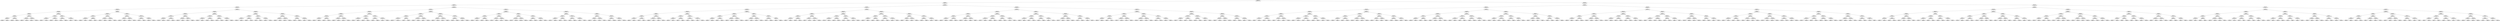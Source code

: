 ## [header material...]
## Command to get the layout: "dot -Teps thisfile > thisfile.eps"
graph "test"
{
node [shape="rectangle", fontsize=10, width=".2", height=".2", margin=0];
graph[fontsize=8];

n000 [label="clustersize = 14060
splitting feature:
((0.0599,-0.231)-(-0.772,0.602))"] ;
n000 -- n001 ;
n001 [label="clustersize = 9297
splitting feature:
((0.122,0.0669)-(0.143,-0.672))"] ;
n001 -- n002 ;
n002 [label="clustersize = 5910
splitting feature:
((-0.0713,0.989)-(-0.718,0.0797))"] ;
n002 -- n003 ;
n003 [label="clustersize = 2648
splitting feature:
((-0.313,0.621)-(-0.248,0.141))"] ;
n003 -- n004 ;
n004 [label="clustersize = 948
splitting feature:
((-0.273,-0.0322)-(0.233,0.495))"] ;
n004 -- n005 ;
n005 [label="clustersize = 346
splitting feature:
((-0.327,0.741)-(0.0898,0.17))"] ;
n005 -- n006 ;
n006 [label="clustersize = 207
splitting feature:
((-0.6,-0.38)-(-0.35,0.949))"] ;
n006 -- n007 ;
n007 [label="clustersize = 41
splitting feature:
((-0.652,0.58)-(0.999,0.161))"] ;
n007 -- n008 ;
n008 [label="clustersize = 23
splitting feature:
((0.99,0.809)-(0.414,0.162))"] ;
n008 -- n009 ;
n009 [label="clustersize = 8
pupil avg:
[-0.24123436 -0.20961964]"] ;
n008 -- n010 ;
n010 [label="clustersize = 15
pupil avg:
[ 0.16156827 -0.08131015]"] ;
n007 -- n011 ;
n011 [label="clustersize = 18
splitting feature:
((-0.9,0.81)-(-0.814,-0.0643))"] ;
n011 -- n012 ;
n012 [label="clustersize = 6
pupil avg:
[ 0.5978808  -0.03699806]"] ;
n011 -- n013 ;
n013 [label="clustersize = 12
pupil avg:
[ 0.36062916 -0.16089981]"] ;
n006 -- n014 ;
n014 [label="clustersize = 166
splitting feature:
((-0.0303,-0.734)-(-0.47,0.953))"] ;
n014 -- n015 ;
n015 [label="clustersize = 37
splitting feature:
((0.773,-0.532)-(-0.0648,0.607))"] ;
n015 -- n016 ;
n016 [label="clustersize = 6
pupil avg:
[-0.13975936  0.07335907]"] ;
n015 -- n017 ;
n017 [label="clustersize = 31
pupil avg:
[ 0.3305087  -0.06342829]"] ;
n014 -- n018 ;
n018 [label="clustersize = 129
splitting feature:
((-0.344,-0.202)-(-0.391,0.608))"] ;
n018 -- n019 ;
n019 [label="clustersize = 16
pupil avg:
[ 0.29328918 -0.1019559 ]"] ;
n018 -- n020 ;
n020 [label="clustersize = 113
pupil avg:
[ 0.54002124 -0.15769561]"] ;
n005 -- n021 ;
n021 [label="clustersize = 139
splitting feature:
((0.131,0.104)-(-0.532,0.966))"] ;
n021 -- n022 ;
n022 [label="clustersize = 122
splitting feature:
((-0.217,0.119)-(-0.36,-0.742))"] ;
n022 -- n023 ;
n023 [label="clustersize = 87
splitting feature:
((-0.654,-0.792)-(0.668,-0.217))"] ;
n023 -- n024 ;
n024 [label="clustersize = 47
pupil avg:
[ 0.14762672 -0.01318431]"] ;
n023 -- n025 ;
n025 [label="clustersize = 40
pupil avg:
[ 0.37117173  0.07550158]"] ;
n022 -- n026 ;
n026 [label="clustersize = 35
splitting feature:
((-0.412,-0.289)-(0.113,0.633))"] ;
n026 -- n027 ;
n027 [label="clustersize = 20
pupil avg:
[-0.13219042 -0.03255793]"] ;
n026 -- n028 ;
n028 [label="clustersize = 15
pupil avg:
[ 0.11681251  0.07094929]"] ;
n021 -- n029 ;
n029 [label="clustersize = 17
splitting feature:
((0.595,0.313)-(0.601,-0.755))"] ;
n029 -- n030 ;
n030 [label="clustersize = 9
splitting feature:
((-0.82,-0.195)-(0.428,-0.525))"] ;
n030 -- n031 ;
n031 [label="clustersize = 4
pupil avg:
[ 0.57861272 -0.15966354]"] ;
n030 -- n032 ;
n032 [label="clustersize = 5
pupil avg:
[-0.18949299 -0.08164939]"] ;
n029 -- n033 ;
n033 [label="clustersize = 8
splitting feature:
((-0.648,-0.778)-(-0.626,-0.524))"] ;
n033 -- n034 ;
n034 [label="clustersize = 4
pupil avg:
[ 0.79828042 -0.19179894]"] ;
n033 -- n035 ;
n035 [label="clustersize = 4
pupil avg:
[ 0.61773409 -0.2146239 ]"] ;
n004 -- n036 ;
n036 [label="clustersize = 602
splitting feature:
((-1,-0.0822)-(0.559,0.23))"] ;
n036 -- n037 ;
n037 [label="clustersize = 160
splitting feature:
((-0.0665,-0.649)-(-0.201,-0.544))"] ;
n037 -- n038 ;
n038 [label="clustersize = 98
splitting feature:
((-0.386,0.794)-(-0.28,-0.462))"] ;
n038 -- n039 ;
n039 [label="clustersize = 65
splitting feature:
((0.0918,-0.523)-(0.0539,0.425))"] ;
n039 -- n040 ;
n040 [label="clustersize = 24
pupil avg:
[ 0.16370852  0.05592991]"] ;
n039 -- n041 ;
n041 [label="clustersize = 41
pupil avg:
[ 0.40470519  0.05131541]"] ;
n038 -- n042 ;
n042 [label="clustersize = 33
splitting feature:
((-0.506,0.398)-(0.65,0.867))"] ;
n042 -- n043 ;
n043 [label="clustersize = 13
pupil avg:
[-0.00161532 -0.05050735]"] ;
n042 -- n044 ;
n044 [label="clustersize = 20
pupil avg:
[ 0.13845812  0.02271018]"] ;
n037 -- n045 ;
n045 [label="clustersize = 62
splitting feature:
((-0.772,0.971)-(0.194,-0.472))"] ;
n045 -- n046 ;
n046 [label="clustersize = 18
splitting feature:
((0.106,-0.449)-(-0.543,-0.783))"] ;
n046 -- n047 ;
n047 [label="clustersize = 7
pupil avg:
[ 0.40584761 -0.05775085]"] ;
n046 -- n048 ;
n048 [label="clustersize = 11
pupil avg:
[ 0.71094843 -0.09593209]"] ;
n045 -- n049 ;
n049 [label="clustersize = 44
splitting feature:
((-0.314,0.577)-(0.0853,0.329))"] ;
n049 -- n050 ;
n050 [label="clustersize = 21
pupil avg:
[ 0.49963079 -0.04803877]"] ;
n049 -- n051 ;
n051 [label="clustersize = 23
pupil avg:
[ 0.20612199  0.04191649]"] ;
n036 -- n052 ;
n052 [label="clustersize = 442
splitting feature:
((0.0711,-0.192)-(-0.105,0.781))"] ;
n052 -- n053 ;
n053 [label="clustersize = 217
splitting feature:
((0.586,0.921)-(-0.924,0.941))"] ;
n053 -- n054 ;
n054 [label="clustersize = 171
splitting feature:
((-0.372,0.367)-(0.447,0.165))"] ;
n054 -- n055 ;
n055 [label="clustersize = 97
pupil avg:
[ 0.3968034   0.20783305]"] ;
n054 -- n056 ;
n056 [label="clustersize = 74
pupil avg:
[ 0.22202346  0.27295675]"] ;
n053 -- n057 ;
n057 [label="clustersize = 46
splitting feature:
((-0.589,-0.962)-(-0.148,-0.99))"] ;
n057 -- n058 ;
n058 [label="clustersize = 10
pupil avg:
[-0.23626281  0.23843209]"] ;
n057 -- n059 ;
n059 [label="clustersize = 36
pupil avg:
[ 0.11166801  0.1229285 ]"] ;
n052 -- n060 ;
n060 [label="clustersize = 225
splitting feature:
((-0.555,-0.00277)-(0.433,0.999))"] ;
n060 -- n061 ;
n061 [label="clustersize = 96
splitting feature:
((-0.817,-0.962)-(-0.423,-0.677))"] ;
n061 -- n062 ;
n062 [label="clustersize = 47
pupil avg:
[ 0.46097278  0.21326812]"] ;
n061 -- n063 ;
n063 [label="clustersize = 49
pupil avg:
[ 0.27740663  0.13187796]"] ;
n060 -- n064 ;
n064 [label="clustersize = 129
splitting feature:
((0.287,0.469)-(-0.527,0.749))"] ;
n064 -- n065 ;
n065 [label="clustersize = 105
pupil avg:
[ 0.5054636   0.23800645]"] ;
n064 -- n066 ;
n066 [label="clustersize = 24
pupil avg:
[ 0.62478345  0.10050408]"] ;
n003 -- n067 ;
n067 [label="clustersize = 1700
splitting feature:
((-0.424,-0.309)-(0.0937,0.476))"] ;
n067 -- n068 ;
n068 [label="clustersize = 691
splitting feature:
((-0.27,0.785)-(0.435,-0.122))"] ;
n068 -- n069 ;
n069 [label="clustersize = 392
splitting feature:
((-0.372,0.044)-(-0.25,-0.363))"] ;
n069 -- n070 ;
n070 [label="clustersize = 244
splitting feature:
((-0.0526,-0.914)-(-0.981,-0.969))"] ;
n070 -- n071 ;
n071 [label="clustersize = 166
splitting feature:
((0.816,-0.206)-(-0.946,0.291))"] ;
n071 -- n072 ;
n072 [label="clustersize = 66
pupil avg:
[ 0.07344167  0.00599583]"] ;
n071 -- n073 ;
n073 [label="clustersize = 100
pupil avg:
[ 0.1092603  -0.16392438]"] ;
n070 -- n074 ;
n074 [label="clustersize = 78
splitting feature:
((-0.352,0.742)-(-0.493,-0.293))"] ;
n074 -- n075 ;
n075 [label="clustersize = 41
pupil avg:
[ 0.4224713  -0.17981878]"] ;
n074 -- n076 ;
n076 [label="clustersize = 37
pupil avg:
[ 0.05650169 -0.13703464]"] ;
n069 -- n077 ;
n077 [label="clustersize = 148
splitting feature:
((-0.209,0.535)-(-0.59,0.0352))"] ;
n077 -- n078 ;
n078 [label="clustersize = 102
splitting feature:
((0.738,-0.414)-(-0.69,-0.803))"] ;
n078 -- n079 ;
n079 [label="clustersize = 23
pupil avg:
[-0.1395382  -0.02084394]"] ;
n078 -- n080 ;
n080 [label="clustersize = 79
pupil avg:
[ 0.07302942 -0.0867391 ]"] ;
n077 -- n081 ;
n081 [label="clustersize = 46
splitting feature:
((-0.117,0.489)-(-0.511,-0.793))"] ;
n081 -- n082 ;
n082 [label="clustersize = 15
pupil avg:
[ 0.04047878 -0.10392212]"] ;
n081 -- n083 ;
n083 [label="clustersize = 31
pupil avg:
[-0.24479598 -0.09047359]"] ;
n068 -- n084 ;
n084 [label="clustersize = 299
splitting feature:
((0.0539,0.65)-(0.504,0.0724))"] ;
n084 -- n085 ;
n085 [label="clustersize = 166
splitting feature:
((-0.234,-0.108)-(-0.437,-0.644))"] ;
n085 -- n086 ;
n086 [label="clustersize = 125
splitting feature:
((-0.37,-0.435)-(0.697,0.00213))"] ;
n086 -- n087 ;
n087 [label="clustersize = 116
pupil avg:
[ 0.01203327  0.02520961]"] ;
n086 -- n088 ;
n088 [label="clustersize = 9
pupil avg:
[ 0.3649288   0.06744217]"] ;
n085 -- n089 ;
n089 [label="clustersize = 41
splitting feature:
((-0.612,0.146)-(0.334,0.759))"] ;
n089 -- n090 ;
n090 [label="clustersize = 15
pupil avg:
[-0.30174738  0.05404362]"] ;
n089 -- n091 ;
n091 [label="clustersize = 26
pupil avg:
[-0.07907588  0.15580436]"] ;
n084 -- n092 ;
n092 [label="clustersize = 133
splitting feature:
((-0.766,0.413)-(0.969,-0.682))"] ;
n092 -- n093 ;
n093 [label="clustersize = 50
splitting feature:
((-0.92,0.939)-(0.804,0.223))"] ;
n093 -- n094 ;
n094 [label="clustersize = 24
pupil avg:
[-0.25954157  0.02741603]"] ;
n093 -- n095 ;
n095 [label="clustersize = 26
pupil avg:
[-0.03814153  0.07795777]"] ;
n092 -- n096 ;
n096 [label="clustersize = 83
splitting feature:
((-0.189,0.319)-(0.0305,-0.322))"] ;
n096 -- n097 ;
n097 [label="clustersize = 25
pupil avg:
[-0.05330583  0.2437242 ]"] ;
n096 -- n098 ;
n098 [label="clustersize = 58
pupil avg:
[-0.31446625  0.20843176]"] ;
n067 -- n099 ;
n099 [label="clustersize = 1009
splitting feature:
((0.23,-0.828)-(0.497,0.0873))"] ;
n099 -- n100 ;
n100 [label="clustersize = 385
splitting feature:
((0.383,0.206)-(-0.938,-0.288))"] ;
n100 -- n101 ;
n101 [label="clustersize = 189
splitting feature:
((-0.731,0.161)-(0.901,0.441))"] ;
n101 -- n102 ;
n102 [label="clustersize = 75
splitting feature:
((0.827,-0.679)-(-0.401,-0.344))"] ;
n102 -- n103 ;
n103 [label="clustersize = 15
pupil avg:
[ 0.48403467  0.10035854]"] ;
n102 -- n104 ;
n104 [label="clustersize = 60
pupil avg:
[ 0.23733386  0.07175445]"] ;
n101 -- n105 ;
n105 [label="clustersize = 114
splitting feature:
((-0.764,0.562)-(0.537,-0.619))"] ;
n105 -- n106 ;
n106 [label="clustersize = 18
pupil avg:
[-0.07858887  0.00531761]"] ;
n105 -- n107 ;
n107 [label="clustersize = 96
pupil avg:
[ 0.11043147  0.15624271]"] ;
n100 -- n108 ;
n108 [label="clustersize = 196
splitting feature:
((0.821,-0.559)-(0.748,0.474))"] ;
n108 -- n109 ;
n109 [label="clustersize = 113
splitting feature:
((0.214,0.793)-(-0.017,-0.833))"] ;
n109 -- n110 ;
n110 [label="clustersize = 40
pupil avg:
[ 0.2780744 -0.0108108]"] ;
n109 -- n111 ;
n111 [label="clustersize = 73
pupil avg:
[ 0.1195644  -0.04447678]"] ;
n108 -- n112 ;
n112 [label="clustersize = 83
splitting feature:
((-0.27,-0.577)-(0.623,0.307))"] ;
n112 -- n113 ;
n113 [label="clustersize = 69
pupil avg:
[-0.02697847 -0.03115847]"] ;
n112 -- n114 ;
n114 [label="clustersize = 14
pupil avg:
[ 0.23430117  0.09901276]"] ;
n099 -- n115 ;
n115 [label="clustersize = 624
splitting feature:
((-0.271,-0.254)-(-0.516,0.594))"] ;
n115 -- n116 ;
n116 [label="clustersize = 421
splitting feature:
((0.93,0.00176)-(0.0535,0.997))"] ;
n116 -- n117 ;
n117 [label="clustersize = 82
splitting feature:
((-0.994,0.689)-(0.744,-0.0512))"] ;
n117 -- n118 ;
n118 [label="clustersize = 15
pupil avg:
[ 0.34446353  0.06619763]"] ;
n117 -- n119 ;
n119 [label="clustersize = 67
pupil avg:
[-0.05412694  0.240486  ]"] ;
n116 -- n120 ;
n120 [label="clustersize = 339
splitting feature:
((0.592,0.0425)-(-0.814,-0.162))"] ;
n120 -- n121 ;
n121 [label="clustersize = 228
pupil avg:
[ 0.25990197  0.19103478]"] ;
n120 -- n122 ;
n122 [label="clustersize = 111
pupil avg:
[ 0.27895124 -0.00495203]"] ;
n115 -- n123 ;
n123 [label="clustersize = 203
splitting feature:
((-0.0751,0.583)-(0.288,0.462))"] ;
n123 -- n124 ;
n124 [label="clustersize = 94
splitting feature:
((0.31,0.174)-(-0.697,0.95))"] ;
n124 -- n125 ;
n125 [label="clustersize = 65
pupil avg:
[ 0.40502222  0.07011858]"] ;
n124 -- n126 ;
n126 [label="clustersize = 29
pupil avg:
[ 0.62906922  0.02637698]"] ;
n123 -- n127 ;
n127 [label="clustersize = 109
splitting feature:
((-0.319,-0.453)-(-0.562,0.943))"] ;
n127 -- n128 ;
n128 [label="clustersize = 18
pupil avg:
[ 0.24120078  0.14154275]"] ;
n127 -- n129 ;
n129 [label="clustersize = 91
pupil avg:
[ 0.50918425  0.23482359]"] ;
n002 -- n130 ;
n130 [label="clustersize = 3262
splitting feature:
((-0.0325,0.612)-(-0.563,-0.88))"] ;
n130 -- n131 ;
n131 [label="clustersize = 2114
splitting feature:
((0.166,0.511)-(-0.202,-0.13))"] ;
n131 -- n132 ;
n132 [label="clustersize = 833
splitting feature:
((0.218,-0.101)-(-0.587,0.85))"] ;
n132 -- n133 ;
n133 [label="clustersize = 638
splitting feature:
((0.0871,0.967)-(-0.0688,-0.277))"] ;
n133 -- n134 ;
n134 [label="clustersize = 162
splitting feature:
((-0.229,-0.078)-(0.85,0.599))"] ;
n134 -- n135 ;
n135 [label="clustersize = 96
splitting feature:
((0.732,0.617)-(-0.92,0.221))"] ;
n135 -- n136 ;
n136 [label="clustersize = 41
pupil avg:
[ 0.30888793  0.23291385]"] ;
n135 -- n137 ;
n137 [label="clustersize = 55
pupil avg:
[ 0.30669525  0.0500326 ]"] ;
n134 -- n138 ;
n138 [label="clustersize = 66
splitting feature:
((0.069,0.361)-(-0.733,-0.275))"] ;
n138 -- n139 ;
n139 [label="clustersize = 51
pupil avg:
[ 0.12668746  0.19974854]"] ;
n138 -- n140 ;
n140 [label="clustersize = 15
pupil avg:
[-0.14881715  0.26287653]"] ;
n133 -- n141 ;
n141 [label="clustersize = 476
splitting feature:
((0.357,0.928)-(-0.107,-0.919))"] ;
n141 -- n142 ;
n142 [label="clustersize = 188
splitting feature:
((-0.164,0.286)-(0.375,-0.0189))"] ;
n142 -- n143 ;
n143 [label="clustersize = 56
pupil avg:
[ 0.22265235  0.03427206]"] ;
n142 -- n144 ;
n144 [label="clustersize = 132
pupil avg:
[ 0.08229823  0.21085532]"] ;
n141 -- n145 ;
n145 [label="clustersize = 288
splitting feature:
((0.188,-0.0184)-(-0.265,0.26))"] ;
n145 -- n146 ;
n146 [label="clustersize = 240
pupil avg:
[-0.06630735  0.14199835]"] ;
n145 -- n147 ;
n147 [label="clustersize = 48
pupil avg:
[-0.15257287 -0.05349023]"] ;
n132 -- n148 ;
n148 [label="clustersize = 195
splitting feature:
((0.111,-0.0114)-(-0.519,0.973))"] ;
n148 -- n149 ;
n149 [label="clustersize = 114
splitting feature:
((-0.166,0.0632)-(0.353,0.164))"] ;
n149 -- n150 ;
n150 [label="clustersize = 45
splitting feature:
((-0.524,0.609)-(-0.00838,0.231))"] ;
n150 -- n151 ;
n151 [label="clustersize = 13
pupil avg:
[ 0.44794612  0.06502831]"] ;
n150 -- n152 ;
n152 [label="clustersize = 32
pupil avg:
[ 0.18668689  0.07617632]"] ;
n149 -- n153 ;
n153 [label="clustersize = 69
splitting feature:
((0.111,-0.535)-(-0.666,0.847))"] ;
n153 -- n154 ;
n154 [label="clustersize = 42
pupil avg:
[ 0.20339246  0.20299739]"] ;
n153 -- n155 ;
n155 [label="clustersize = 27
pupil avg:
[ 0.31201493  0.20435941]"] ;
n148 -- n156 ;
n156 [label="clustersize = 81
splitting feature:
((0.579,0.111)-(-0.967,0.706))"] ;
n156 -- n157 ;
n157 [label="clustersize = 58
splitting feature:
((0.158,0.146)-(-0.984,-0.816))"] ;
n157 -- n158 ;
n158 [label="clustersize = 54
pupil avg:
[ 0.40142796  0.16622857]"] ;
n157 -- n159 ;
n159 [label="clustersize = 4
pupil avg:
[ 0.13253968 -0.16666667]"] ;
n156 -- n160 ;
n160 [label="clustersize = 23
splitting feature:
((-0.664,-0.912)-(-0.311,0.514))"] ;
n160 -- n161 ;
n161 [label="clustersize = 4
pupil avg:
[ 0.07068175  0.0876345 ]"] ;
n160 -- n162 ;
n162 [label="clustersize = 19
pupil avg:
[ 0.44450446 -0.09522796]"] ;
n131 -- n163 ;
n163 [label="clustersize = 1281
splitting feature:
((-0.367,0.979)-(0.44,0.381))"] ;
n163 -- n164 ;
n164 [label="clustersize = 475
splitting feature:
((-0.975,0.587)-(-0.0712,-0.963))"] ;
n164 -- n165 ;
n165 [label="clustersize = 229
splitting feature:
((-0.337,-0.698)-(0.283,0.65))"] ;
n165 -- n166 ;
n166 [label="clustersize = 146
splitting feature:
((-0.209,0.748)-(-0.45,-0.455))"] ;
n166 -- n167 ;
n167 [label="clustersize = 59
pupil avg:
[ 0.38566045 -0.17492681]"] ;
n166 -- n168 ;
n168 [label="clustersize = 87
pupil avg:
[ -1.16482068e-04  -1.36502962e-01]"] ;
n165 -- n169 ;
n169 [label="clustersize = 83
splitting feature:
((0.68,-0.401)-(0.47,0.817))"] ;
n169 -- n170 ;
n170 [label="clustersize = 25
pupil avg:
[ 0.20454761 -0.1447123 ]"] ;
n169 -- n171 ;
n171 [label="clustersize = 58
pupil avg:
[ 0.46831789 -0.19021777]"] ;
n164 -- n172 ;
n172 [label="clustersize = 246
splitting feature:
((-0.111,-0.468)-(-0.362,0.889))"] ;
n172 -- n173 ;
n173 [label="clustersize = 166
splitting feature:
((-0.00223,0.791)-(0.753,0.0078))"] ;
n173 -- n174 ;
n174 [label="clustersize = 144
pupil avg:
[ 0.00278958  0.0165194 ]"] ;
n173 -- n175 ;
n175 [label="clustersize = 22
pupil avg:
[-0.20210263  0.00468409]"] ;
n172 -- n176 ;
n176 [label="clustersize = 80
splitting feature:
((-0.297,-0.396)-(-0.332,0.706))"] ;
n176 -- n177 ;
n177 [label="clustersize = 30
pupil avg:
[-0.01583499 -0.07417273]"] ;
n176 -- n178 ;
n178 [label="clustersize = 50
pupil avg:
[ 0.34897168 -0.13805238]"] ;
n163 -- n179 ;
n179 [label="clustersize = 806
splitting feature:
((-0.244,-0.876)-(0.419,0.0994))"] ;
n179 -- n180 ;
n180 [label="clustersize = 411
splitting feature:
((-0.288,-0.577)-(0.106,0.0823))"] ;
n180 -- n181 ;
n181 [label="clustersize = 150
splitting feature:
((0.352,-0.856)-(-0.491,0.409))"] ;
n181 -- n182 ;
n182 [label="clustersize = 42
pupil avg:
[-0.19392698  0.0026325 ]"] ;
n181 -- n183 ;
n183 [label="clustersize = 108
pupil avg:
[-0.27092719 -0.14356791]"] ;
n180 -- n184 ;
n184 [label="clustersize = 261
splitting feature:
((-0.0617,0.0757)-(-0.124,-0.35))"] ;
n184 -- n185 ;
n185 [label="clustersize = 173
pupil avg:
[ 0.0068134   0.00047464]"] ;
n184 -- n186 ;
n186 [label="clustersize = 88
pupil avg:
[-0.15050839 -0.04154024]"] ;
n179 -- n187 ;
n187 [label="clustersize = 395
splitting feature:
((0.147,-0.511)-(-0.87,-0.355))"] ;
n187 -- n188 ;
n188 [label="clustersize = 230
splitting feature:
((0.0465,0.962)-(-0.29,-0.743))"] ;
n188 -- n189 ;
n189 [label="clustersize = 109
pupil avg:
[ 0.12794997  0.10384897]"] ;
n188 -- n190 ;
n190 [label="clustersize = 121
pupil avg:
[-0.04679455  0.04913448]"] ;
n187 -- n191 ;
n191 [label="clustersize = 165
splitting feature:
((0.389,-0.575)-(0.186,0.507))"] ;
n191 -- n192 ;
n192 [label="clustersize = 64
pupil avg:
[-0.03271623  0.06415579]"] ;
n191 -- n193 ;
n193 [label="clustersize = 101
pupil avg:
[-0.08761588 -0.05237799]"] ;
n130 -- n194 ;
n194 [label="clustersize = 1148
splitting feature:
((0.35,-0.336)-(-0.316,-0.0247))"] ;
n194 -- n195 ;
n195 [label="clustersize = 552
splitting feature:
((-0.605,0.605)-(-0.665,-0.153))"] ;
n195 -- n196 ;
n196 [label="clustersize = 81
splitting feature:
((0.0574,-0.681)-(-0.621,0.464))"] ;
n196 -- n197 ;
n197 [label="clustersize = 32
splitting feature:
((0.891,0.687)-(0.584,0.984))"] ;
n197 -- n198 ;
n198 [label="clustersize = 21
splitting feature:
((0.0955,0.616)-(0.362,-0.454))"] ;
n198 -- n199 ;
n199 [label="clustersize = 8
pupil avg:
[-0.13202809  0.05809868]"] ;
n198 -- n200 ;
n200 [label="clustersize = 13
pupil avg:
[-0.29520273  0.11110871]"] ;
n197 -- n201 ;
n201 [label="clustersize = 11
splitting feature:
((-0.629,0.848)-(0.586,0.942))"] ;
n201 -- n202 ;
n202 [label="clustersize = 4
pupil avg:
[ 0.1689138   0.04508408]"] ;
n201 -- n203 ;
n203 [label="clustersize = 7
pupil avg:
[ 0.02039632  0.10332548]"] ;
n196 -- n204 ;
n204 [label="clustersize = 49
splitting feature:
((0.28,0.62)-(-0.0594,-0.0808))"] ;
n204 -- n205 ;
n205 [label="clustersize = 22
splitting feature:
((-0.765,-0.511)-(0.504,0.792))"] ;
n205 -- n206 ;
n206 [label="clustersize = 14
pupil avg:
[ 0.16007017  0.20235413]"] ;
n205 -- n207 ;
n207 [label="clustersize = 8
pupil avg:
[ 0.46465222  0.20698125]"] ;
n204 -- n208 ;
n208 [label="clustersize = 27
splitting feature:
((0.934,-0.865)-(-0.682,0.096))"] ;
n208 -- n209 ;
n209 [label="clustersize = 4
pupil avg:
[-0.3928497   0.08189262]"] ;
n208 -- n210 ;
n210 [label="clustersize = 23
pupil avg:
[ 0.13432043  0.05658069]"] ;
n195 -- n211 ;
n211 [label="clustersize = 471
splitting feature:
((-0.183,0.268)-(0.499,0.727))"] ;
n211 -- n212 ;
n212 [label="clustersize = 327
splitting feature:
((0.167,-0.301)-(-0.641,0.231))"] ;
n212 -- n213 ;
n213 [label="clustersize = 258
splitting feature:
((0.249,-0.101)-(-0.266,-0.502))"] ;
n213 -- n214 ;
n214 [label="clustersize = 189
pupil avg:
[-0.21963107  0.14664977]"] ;
n213 -- n215 ;
n215 [label="clustersize = 69
pupil avg:
[-0.3370937   0.10969833]"] ;
n212 -- n216 ;
n216 [label="clustersize = 69
splitting feature:
((0.292,-0.759)-(-0.92,-0.426))"] ;
n216 -- n217 ;
n217 [label="clustersize = 56
pupil avg:
[-0.08500077  0.09655868]"] ;
n216 -- n218 ;
n218 [label="clustersize = 13
pupil avg:
[-0.31040602  0.00650636]"] ;
n211 -- n219 ;
n219 [label="clustersize = 144
splitting feature:
((0.34,-0.34)-(0.234,0.0442))"] ;
n219 -- n220 ;
n220 [label="clustersize = 75
splitting feature:
((-0.406,0.888)-(0.207,0.452))"] ;
n220 -- n221 ;
n221 [label="clustersize = 9
pupil avg:
[ 0.03078964  0.24976266]"] ;
n220 -- n222 ;
n222 [label="clustersize = 66
pupil avg:
[-0.26501828  0.23041198]"] ;
n219 -- n223 ;
n223 [label="clustersize = 69
splitting feature:
((0.104,0.309)-(-0.726,-0.894))"] ;
n223 -- n224 ;
n224 [label="clustersize = 55
pupil avg:
[-0.01016948  0.25834982]"] ;
n223 -- n225 ;
n225 [label="clustersize = 14
pupil avg:
[-0.15368149  0.12665724]"] ;
n194 -- n226 ;
n226 [label="clustersize = 596
splitting feature:
((-0.464,0.448)-(-0.0572,-0.525))"] ;
n226 -- n227 ;
n227 [label="clustersize = 225
splitting feature:
((0.129,0.623)-(-0.894,0.14))"] ;
n227 -- n228 ;
n228 [label="clustersize = 72
splitting feature:
((-0.85,-0.836)-(-0.372,-0.49))"] ;
n228 -- n229 ;
n229 [label="clustersize = 33
splitting feature:
((-0.268,0.556)-(-0.0749,0.177))"] ;
n229 -- n230 ;
n230 [label="clustersize = 14
pupil avg:
[ 0.38826741 -0.11542821]"] ;
n229 -- n231 ;
n231 [label="clustersize = 19
pupil avg:
[ 0.07725835  0.05944336]"] ;
n228 -- n232 ;
n232 [label="clustersize = 39
splitting feature:
((-0.21,-0.276)-(0.163,-0.18))"] ;
n232 -- n233 ;
n233 [label="clustersize = 19
pupil avg:
[-0.17166305 -0.11550943]"] ;
n232 -- n234 ;
n234 [label="clustersize = 20
pupil avg:
[-0.02123811  0.12828367]"] ;
n227 -- n235 ;
n235 [label="clustersize = 153
splitting feature:
((0.00771,-0.454)-(0.184,-0.584))"] ;
n235 -- n236 ;
n236 [label="clustersize = 104
splitting feature:
((-0.235,0.817)-(-0.151,0.39))"] ;
n236 -- n237 ;
n237 [label="clustersize = 31
pupil avg:
[ 0.1065333  -0.22443256]"] ;
n236 -- n238 ;
n238 [label="clustersize = 73
pupil avg:
[-0.15089438 -0.20324239]"] ;
n235 -- n239 ;
n239 [label="clustersize = 49
splitting feature:
((0.123,0.637)-(-0.284,0.0862))"] ;
n239 -- n240 ;
n240 [label="clustersize = 5
pupil avg:
[-0.05335204  0.10548827]"] ;
n239 -- n241 ;
n241 [label="clustersize = 44
pupil avg:
[-0.03212813 -0.12647284]"] ;
n226 -- n242 ;
n242 [label="clustersize = 371
splitting feature:
((0.0266,0.595)-(-0.944,0.271))"] ;
n242 -- n243 ;
n243 [label="clustersize = 163
splitting feature:
((-0.395,-0.511)-(0.217,-0.13))"] ;
n243 -- n244 ;
n244 [label="clustersize = 74
splitting feature:
((0.114,-0.683)-(-0.397,0.24))"] ;
n244 -- n245 ;
n245 [label="clustersize = 23
pupil avg:
[-0.03684552  0.04519859]"] ;
n244 -- n246 ;
n246 [label="clustersize = 51
pupil avg:
[-0.32265472 -0.08454313]"] ;
n243 -- n247 ;
n247 [label="clustersize = 89
splitting feature:
((-0.168,-0.0751)-(0.448,0.862))"] ;
n247 -- n248 ;
n248 [label="clustersize = 80
pupil avg:
[-0.13006771  0.04581132]"] ;
n247 -- n249 ;
n249 [label="clustersize = 9
pupil avg:
[ 0.05471629  0.27224359]"] ;
n242 -- n250 ;
n250 [label="clustersize = 208
splitting feature:
((-0.204,0.597)-(-0.397,0.477))"] ;
n250 -- n251 ;
n251 [label="clustersize = 87
splitting feature:
((-0.137,-0.583)-(-0.2,-0.0198))"] ;
n251 -- n252 ;
n252 [label="clustersize = 32
pupil avg:
[-0.24569122 -0.09017776]"] ;
n251 -- n253 ;
n253 [label="clustersize = 55
pupil avg:
[-0.05314304 -0.09552958]"] ;
n250 -- n254 ;
n254 [label="clustersize = 121
splitting feature:
((-0.212,-0.593)-(-0.229,-0.0574))"] ;
n254 -- n255 ;
n255 [label="clustersize = 66
pupil avg:
[-0.42392161 -0.14537524]"] ;
n254 -- n256 ;
n256 [label="clustersize = 55
pupil avg:
[-0.21520281 -0.10564695]"] ;
n001 -- n257 ;
n257 [label="clustersize = 3387
splitting feature:
((-0.368,0.844)-(-0.381,-0.087))"] ;
n257 -- n258 ;
n258 [label="clustersize = 907
splitting feature:
((0.378,-0.0101)-(-0.441,0.547))"] ;
n258 -- n259 ;
n259 [label="clustersize = 365
splitting feature:
((-0.893,0.981)-(-0.825,0.231))"] ;
n259 -- n260 ;
n260 [label="clustersize = 128
splitting feature:
((0.0478,-0.491)-(-0.0188,0.526))"] ;
n260 -- n261 ;
n261 [label="clustersize = 95
splitting feature:
((-0.187,0.591)-(0.576,-0.747))"] ;
n261 -- n262 ;
n262 [label="clustersize = 19
splitting feature:
((0.619,-0.593)-(0.734,-0.83))"] ;
n262 -- n263 ;
n263 [label="clustersize = 10
splitting feature:
((-0.872,-0.327)-(0.251,-0.847))"] ;
n263 -- n264 ;
n264 [label="clustersize = 5
pupil avg:
[-0.23868586 -0.04890231]"] ;
n263 -- n265 ;
n265 [label="clustersize = 5
pupil avg:
[-0.52628283  0.16878013]"] ;
n262 -- n266 ;
n266 [label="clustersize = 9
splitting feature:
((-0.291,-0.414)-(-0.316,-0.111))"] ;
n266 -- n267 ;
n267 [label="clustersize = 5
pupil avg:
[-0.10134128  0.10469807]"] ;
n266 -- n268 ;
n268 [label="clustersize = 4
pupil avg:
[ 0.58730159 -0.10714286]"] ;
n261 -- n269 ;
n269 [label="clustersize = 76
splitting feature:
((-0.683,-0.718)-(0.00154,0.526))"] ;
n269 -- n270 ;
n270 [label="clustersize = 56
splitting feature:
((-0.279,-0.401)-(0.441,-0.00526))"] ;
n270 -- n271 ;
n271 [label="clustersize = 32
pupil avg:
[-0.48893569  0.05965867]"] ;
n270 -- n272 ;
n272 [label="clustersize = 24
pupil avg:
[-0.55474455  0.25771841]"] ;
n269 -- n273 ;
n273 [label="clustersize = 20
splitting feature:
((-0.422,0.918)-(0.144,-0.887))"] ;
n273 -- n274 ;
n274 [label="clustersize = 8
pupil avg:
[ 0.01766493  0.07575589]"] ;
n273 -- n275 ;
n275 [label="clustersize = 12
pupil avg:
[-0.43344907  0.2166093 ]"] ;
n260 -- n276 ;
n276 [label="clustersize = 33
splitting feature:
((-0.162,0.684)-(-0.545,-0.891))"] ;
n276 -- n277 ;
n277 [label="clustersize = 16
splitting feature:
((-0.797,0.689)-(-0.228,-0.903))"] ;
n277 -- n278 ;
n278 [label="clustersize = 8
splitting feature:
((-0.425,-0.296)-(0.285,-0.962))"] ;
n278 -- n279 ;
n279 [label="clustersize = 4
pupil avg:
[ 0.56435927  0.01086957]"] ;
n278 -- n280 ;
n280 [label="clustersize = 4
pupil avg:
[ 0.44821188  0.11780252]"] ;
n277 -- n281 ;
n281 [label="clustersize = 8
splitting feature:
((0.479,0.301)-(-0.389,0.648))"] ;
n281 -- n282 ;
n282 [label="clustersize = 4
pupil avg:
[ 0.13545258  0.11146106]"] ;
n281 -- n283 ;
n283 [label="clustersize = 4
pupil avg:
[ 0.46833333 -0.05722222]"] ;
n276 -- n284 ;
n284 [label="clustersize = 17
splitting feature:
((-0.408,0.536)-(-0.691,0.268))"] ;
n284 -- n285 ;
n285 [label="clustersize = 8
splitting feature:
((-0.743,-0.491)-(-0.367,-0.0894))"] ;
n285 -- n286 ;
n286 [label="clustersize = 4
pupil avg:
[ 0.56035318  0.13600729]"] ;
n285 -- n287 ;
n287 [label="clustersize = 4
pupil avg:
[-0.36582801  0.20437918]"] ;
n284 -- n288 ;
n288 [label="clustersize = 9
splitting feature:
((-0.196,-0.404)-(-0.114,-0.825))"] ;
n288 -- n289 ;
n289 [label="clustersize = 4
pupil avg:
[-0.23414376  0.02774841]"] ;
n288 -- n290 ;
n290 [label="clustersize = 5
pupil avg:
[-0.61199627 -0.10088329]"] ;
n259 -- n291 ;
n291 [label="clustersize = 237
splitting feature:
((-0.128,0.995)-(0.937,0.682))"] ;
n291 -- n292 ;
n292 [label="clustersize = 162
splitting feature:
((-0.299,0.642)-(0.329,-0.103))"] ;
n292 -- n293 ;
n293 [label="clustersize = 52
splitting feature:
((-0.0999,0.835)-(-0.94,-0.199))"] ;
n293 -- n294 ;
n294 [label="clustersize = 37
splitting feature:
((0.902,-0.945)-(0.195,0.551))"] ;
n294 -- n295 ;
n295 [label="clustersize = 9
pupil avg:
[ 0.58499641  0.02400574]"] ;
n294 -- n296 ;
n296 [label="clustersize = 28
pupil avg:
[ 0.3836483   0.06899017]"] ;
n293 -- n297 ;
n297 [label="clustersize = 15
splitting feature:
((0.271,-0.188)-(-0.983,-0.671))"] ;
n297 -- n298 ;
n298 [label="clustersize = 6
pupil avg:
[ 0.43731603 -0.02219285]"] ;
n297 -- n299 ;
n299 [label="clustersize = 9
pupil avg:
[-0.13494632 -0.00124515]"] ;
n292 -- n300 ;
n300 [label="clustersize = 110
splitting feature:
((0.167,0.583)-(-0.761,-0.358))"] ;
n300 -- n301 ;
n301 [label="clustersize = 40
splitting feature:
((-0.0985,-0.726)-(-0.369,0.73))"] ;
n301 -- n302 ;
n302 [label="clustersize = 30
pupil avg:
[ 0.27600862  0.07732056]"] ;
n301 -- n303 ;
n303 [label="clustersize = 10
pupil avg:
[ 0.05781268  0.19503637]"] ;
n300 -- n304 ;
n304 [label="clustersize = 70
splitting feature:
((-0.73,0.377)-(-0.0948,-0.513))"] ;
n304 -- n305 ;
n305 [label="clustersize = 23
pupil avg:
[ 0.08691592  0.13274851]"] ;
n304 -- n306 ;
n306 [label="clustersize = 47
pupil avg:
[-0.12217623  0.13026685]"] ;
n291 -- n307 ;
n307 [label="clustersize = 75
splitting feature:
((0.479,0.0991)-(0.17,0.89))"] ;
n307 -- n308 ;
n308 [label="clustersize = 38
splitting feature:
((0.217,-0.887)-(0.357,-0.422))"] ;
n308 -- n309 ;
n309 [label="clustersize = 18
splitting feature:
((-0.311,0.245)-(0.367,0.851))"] ;
n309 -- n310 ;
n310 [label="clustersize = 6
pupil avg:
[-0.29658151 -0.00174578]"] ;
n309 -- n311 ;
n311 [label="clustersize = 12
pupil avg:
[-0.10765957  0.20127595]"] ;
n308 -- n312 ;
n312 [label="clustersize = 20
splitting feature:
((-0.895,-0.814)-(-0.478,-0.473))"] ;
n312 -- n313 ;
n313 [label="clustersize = 15
pupil avg:
[-0.40148681  0.13308021]"] ;
n312 -- n314 ;
n314 [label="clustersize = 5
pupil avg:
[-0.22197156  0.27440663]"] ;
n307 -- n315 ;
n315 [label="clustersize = 37
splitting feature:
((0.278,0.266)-(-0.534,-0.725))"] ;
n315 -- n316 ;
n316 [label="clustersize = 29
splitting feature:
((-0.971,-0.881)-(-0.857,0.959))"] ;
n316 -- n317 ;
n317 [label="clustersize = 25
pupil avg:
[-0.12951182  0.11246771]"] ;
n316 -- n318 ;
n318 [label="clustersize = 4
pupil avg:
[ 0.43867608 -0.00806452]"] ;
n315 -- n319 ;
n319 [label="clustersize = 8
splitting feature:
((-0.74,0.298)-(0.7,0.973))"] ;
n319 -- n320 ;
n320 [label="clustersize = 4
pupil avg:
[-0.07830908  0.1964657 ]"] ;
n319 -- n321 ;
n321 [label="clustersize = 4
pupil avg:
[-0.53999582  0.0982665 ]"] ;
n258 -- n322 ;
n322 [label="clustersize = 542
splitting feature:
((-0.281,0.5)-(-0.964,-0.107))"] ;
n322 -- n323 ;
n323 [label="clustersize = 360
splitting feature:
((-0.632,0.0934)-(-0.301,0.452))"] ;
n323 -- n324 ;
n324 [label="clustersize = 106
splitting feature:
((-0.541,0.504)-(0.375,-0.676))"] ;
n324 -- n325 ;
n325 [label="clustersize = 74
splitting feature:
((-0.963,0.069)-(0.578,-0.639))"] ;
n325 -- n326 ;
n326 [label="clustersize = 22
splitting feature:
((0.622,-0.447)-(0.103,0.443))"] ;
n326 -- n327 ;
n327 [label="clustersize = 5
pupil avg:
[ 0.48703667 -0.26810071]"] ;
n326 -- n328 ;
n328 [label="clustersize = 17
pupil avg:
[ 0.29380082  0.05361192]"] ;
n325 -- n329 ;
n329 [label="clustersize = 52
splitting feature:
((-0.639,0.323)-(-0.534,0.551))"] ;
n329 -- n330 ;
n330 [label="clustersize = 28
pupil avg:
[-0.0705138  0.0860098]"] ;
n329 -- n331 ;
n331 [label="clustersize = 24
pupil avg:
[ 0.1920828   0.10630039]"] ;
n324 -- n332 ;
n332 [label="clustersize = 32
splitting feature:
((0.316,0.97)-(-0.988,0.25))"] ;
n332 -- n333 ;
n333 [label="clustersize = 22
splitting feature:
((-0.351,-0.344)-(0.411,-0.112))"] ;
n333 -- n334 ;
n334 [label="clustersize = 9
pupil avg:
[-0.32186157  0.01107202]"] ;
n333 -- n335 ;
n335 [label="clustersize = 13
pupil avg:
[-0.36333     0.15808912]"] ;
n332 -- n336 ;
n336 [label="clustersize = 10
splitting feature:
((-0.0846,-0.177)-(-0.189,-0.614))"] ;
n336 -- n337 ;
n337 [label="clustersize = 5
pupil avg:
[ 0.25735372 -0.00923427]"] ;
n336 -- n338 ;
n338 [label="clustersize = 5
pupil avg:
[-0.25607954 -0.20998617]"] ;
n323 -- n339 ;
n339 [label="clustersize = 254
splitting feature:
((-0.525,-0.254)-(0.0256,0.67))"] ;
n339 -- n340 ;
n340 [label="clustersize = 90
splitting feature:
((-0.27,-0.454)-(-0.155,0.508))"] ;
n340 -- n341 ;
n341 [label="clustersize = 24
splitting feature:
((-0.0688,0.149)-(0.983,0.882))"] ;
n341 -- n342 ;
n342 [label="clustersize = 20
pupil avg:
[ 0.0316121  -0.19485935]"] ;
n341 -- n343 ;
n343 [label="clustersize = 4
pupil avg:
[-0.50021508  0.0190663 ]"] ;
n340 -- n344 ;
n344 [label="clustersize = 66
splitting feature:
((0.941,-0.109)-(-0.959,0.486))"] ;
n344 -- n345 ;
n345 [label="clustersize = 20
pupil avg:
[ 0.49291239 -0.11599586]"] ;
n344 -- n346 ;
n346 [label="clustersize = 46
pupil avg:
[ 0.35645211 -0.2028438 ]"] ;
n339 -- n347 ;
n347 [label="clustersize = 164
splitting feature:
((0.527,-0.251)-(0.673,-0.49))"] ;
n347 -- n348 ;
n348 [label="clustersize = 87
splitting feature:
((0.788,-0.879)-(-0.997,0.25))"] ;
n348 -- n349 ;
n349 [label="clustersize = 40
pupil avg:
[ 0.47234202  0.1356856 ]"] ;
n348 -- n350 ;
n350 [label="clustersize = 47
pupil avg:
[ 0.36521375 -0.04064252]"] ;
n347 -- n351 ;
n351 [label="clustersize = 77
splitting feature:
((-0.793,-0.339)-(0.737,0.545))"] ;
n351 -- n352 ;
n352 [label="clustersize = 49
pupil avg:
[ 0.47768771 -0.14954034]"] ;
n351 -- n353 ;
n353 [label="clustersize = 28
pupil avg:
[ 0.33075875 -0.0057612 ]"] ;
n322 -- n354 ;
n354 [label="clustersize = 182
splitting feature:
((-0.365,-0.0461)-(0.682,0.403))"] ;
n354 -- n355 ;
n355 [label="clustersize = 122
splitting feature:
((-0.0945,0.417)-(-0.194,-0.44))"] ;
n355 -- n356 ;
n356 [label="clustersize = 66
splitting feature:
((-0.36,0.858)-(0.0211,0.251))"] ;
n356 -- n357 ;
n357 [label="clustersize = 34
splitting feature:
((-0.102,0.298)-(-0.512,0.916))"] ;
n357 -- n358 ;
n358 [label="clustersize = 25
pupil avg:
[ 0.38018552 -0.19841193]"] ;
n357 -- n359 ;
n359 [label="clustersize = 9
pupil avg:
[ 0.64343639 -0.10902476]"] ;
n356 -- n360 ;
n360 [label="clustersize = 32
splitting feature:
((0.275,0.064)-(-0.155,0.59))"] ;
n360 -- n361 ;
n361 [label="clustersize = 5
pupil avg:
[ 0.06223854 -0.04283537]"] ;
n360 -- n362 ;
n362 [label="clustersize = 27
pupil avg:
[ 0.36668519  0.00184613]"] ;
n355 -- n363 ;
n363 [label="clustersize = 56
splitting feature:
((-0.549,0.241)-(-0.726,0.025))"] ;
n363 -- n364 ;
n364 [label="clustersize = 22
splitting feature:
((-0.893,0.294)-(-0.455,0.282))"] ;
n364 -- n365 ;
n365 [label="clustersize = 5
pupil avg:
[-0.32577551 -0.12166705]"] ;
n364 -- n366 ;
n366 [label="clustersize = 17
pupil avg:
[ 0.29132398 -0.18021539]"] ;
n363 -- n367 ;
n367 [label="clustersize = 34
splitting feature:
((-0.341,-0.71)-(0.00144,0.746))"] ;
n367 -- n368 ;
n368 [label="clustersize = 24
pupil avg:
[-0.3382965  -0.08773289]"] ;
n367 -- n369 ;
n369 [label="clustersize = 10
pupil avg:
[ 0.1501657  -0.02147351]"] ;
n354 -- n370 ;
n370 [label="clustersize = 60
splitting feature:
((-0.812,-0.0586)-(-0.483,0.327))"] ;
n370 -- n371 ;
n371 [label="clustersize = 36
splitting feature:
((0.459,0.851)-(0.597,-0.772))"] ;
n371 -- n372 ;
n372 [label="clustersize = 23
splitting feature:
((0.973,-0.845)-(-0.7,0.93))"] ;
n372 -- n373 ;
n373 [label="clustersize = 18
pupil avg:
[-0.23349469  0.0361875 ]"] ;
n372 -- n374 ;
n374 [label="clustersize = 5
pupil avg:
[ 0.11069973  0.05504251]"] ;
n371 -- n375 ;
n375 [label="clustersize = 13
splitting feature:
((0.687,0.712)-(0.143,0.0654))"] ;
n375 -- n376 ;
n376 [label="clustersize = 6
pupil avg:
[-0.32864494  0.13064811]"] ;
n375 -- n377 ;
n377 [label="clustersize = 7
pupil avg:
[-0.55524801  0.18858823]"] ;
n370 -- n378 ;
n378 [label="clustersize = 24
splitting feature:
((-0.239,-0.13)-(-0.94,-0.0325))"] ;
n378 -- n379 ;
n379 [label="clustersize = 10
splitting feature:
((0.248,0.239)-(-0.491,0.729))"] ;
n379 -- n380 ;
n380 [label="clustersize = 6
pupil avg:
[-0.30248079 -0.12394392]"] ;
n379 -- n381 ;
n381 [label="clustersize = 4
pupil avg:
[ 0.12650966 -0.14975845]"] ;
n378 -- n382 ;
n382 [label="clustersize = 14
splitting feature:
((-0.325,-0.648)-(0.281,-0.032))"] ;
n382 -- n383 ;
n383 [label="clustersize = 9
pupil avg:
[ 0.4229908   0.10752025]"] ;
n382 -- n384 ;
n384 [label="clustersize = 5
pupil avg:
[ 0.03535962  0.08270779]"] ;
n257 -- n385 ;
n385 [label="clustersize = 2480
splitting feature:
((0.488,-0.575)-(-0.537,-0.479))"] ;
n385 -- n386 ;
n386 [label="clustersize = 799
splitting feature:
((-0.905,-0.581)-(-0.378,0.891))"] ;
n386 -- n387 ;
n387 [label="clustersize = 522
splitting feature:
((0.991,0.331)-(-0.184,0.856))"] ;
n387 -- n388 ;
n388 [label="clustersize = 288
splitting feature:
((0.433,-0.154)-(-0.91,-0.222))"] ;
n388 -- n389 ;
n389 [label="clustersize = 147
splitting feature:
((-0.568,-0.663)-(0.337,0.616))"] ;
n389 -- n390 ;
n390 [label="clustersize = 72
splitting feature:
((0.52,-0.832)-(-0.189,-0.345))"] ;
n390 -- n391 ;
n391 [label="clustersize = 28
pupil avg:
[-0.49266948  0.3246975 ]"] ;
n390 -- n392 ;
n392 [label="clustersize = 44
pupil avg:
[-0.31086436  0.06899831]"] ;
n389 -- n393 ;
n393 [label="clustersize = 75
splitting feature:
((0.764,0.791)-(-0.775,0.438))"] ;
n393 -- n394 ;
n394 [label="clustersize = 55
pupil avg:
[-0.26271387  0.25552991]"] ;
n393 -- n395 ;
n395 [label="clustersize = 20
pupil avg:
[ 0.04976943  0.17483351]"] ;
n388 -- n396 ;
n396 [label="clustersize = 141
splitting feature:
((-0.569,-0.56)-(-0.161,0.422))"] ;
n396 -- n397 ;
n397 [label="clustersize = 44
splitting feature:
((-0.154,-0.692)-(0.955,-0.446))"] ;
n397 -- n398 ;
n398 [label="clustersize = 35
pupil avg:
[-0.41023726  0.07600066]"] ;
n397 -- n399 ;
n399 [label="clustersize = 9
pupil avg:
[-0.52285798  0.28393454]"] ;
n396 -- n400 ;
n400 [label="clustersize = 97
splitting feature:
((0.0136,0.873)-(0.47,0.373))"] ;
n400 -- n401 ;
n401 [label="clustersize = 18
pupil avg:
[-0.21389569 -0.00103967]"] ;
n400 -- n402 ;
n402 [label="clustersize = 79
pupil avg:
[-0.38003653  0.01227184]"] ;
n387 -- n403 ;
n403 [label="clustersize = 234
splitting feature:
((-0.904,-0.356)-(-0.0283,0.702))"] ;
n403 -- n404 ;
n404 [label="clustersize = 139
splitting feature:
((-0.0534,-0.58)-(-0.951,0.787))"] ;
n404 -- n405 ;
n405 [label="clustersize = 118
splitting feature:
((0.494,0.0474)-(-0.0578,0.793))"] ;
n405 -- n406 ;
n406 [label="clustersize = 46
pupil avg:
[-0.3542601   0.07477513]"] ;
n405 -- n407 ;
n407 [label="clustersize = 72
pupil avg:
[-0.20010359 -0.03193341]"] ;
n404 -- n408 ;
n408 [label="clustersize = 21
splitting feature:
((0.326,0.926)-(-0.645,0.753))"] ;
n408 -- n409 ;
n409 [label="clustersize = 9
pupil avg:
[ 0.29467505 -0.06560698]"] ;
n408 -- n410 ;
n410 [label="clustersize = 12
pupil avg:
[-0.20530653 -0.01449403]"] ;
n403 -- n411 ;
n411 [label="clustersize = 95
splitting feature:
((-0.231,0.279)-(-0.0566,0.981))"] ;
n411 -- n412 ;
n412 [label="clustersize = 75
splitting feature:
((-0.484,0.105)-(-0.561,0.19))"] ;
n412 -- n413 ;
n413 [label="clustersize = 53
pupil avg:
[ 0.05278864  0.09894502]"] ;
n412 -- n414 ;
n414 [label="clustersize = 22
pupil avg:
[-0.20847169 -0.01702446]"] ;
n411 -- n415 ;
n415 [label="clustersize = 20
splitting feature:
((0.197,-0.367)-(0.717,0.231))"] ;
n415 -- n416 ;
n416 [label="clustersize = 16
pupil avg:
[ 0.4574577   0.07628408]"] ;
n415 -- n417 ;
n417 [label="clustersize = 4
pupil avg:
[ 0.07450397  0.17564484]"] ;
n386 -- n418 ;
n418 [label="clustersize = 277
splitting feature:
((-0.997,0.802)-(0.279,0.225))"] ;
n418 -- n419 ;
n419 [label="clustersize = 69
splitting feature:
((-0.0935,0.506)-(0.415,-0.0302))"] ;
n419 -- n420 ;
n420 [label="clustersize = 49
splitting feature:
((0.406,-0.513)-(0.163,-0.781))"] ;
n420 -- n421 ;
n421 [label="clustersize = 31
splitting feature:
((0.986,-0.128)-(-0.852,-0.507))"] ;
n421 -- n422 ;
n422 [label="clustersize = 20
pupil avg:
[ 0.48367992 -0.00222909]"] ;
n421 -- n423 ;
n423 [label="clustersize = 11
pupil avg:
[ 0.3969854 -0.1597993]"] ;
n420 -- n424 ;
n424 [label="clustersize = 18
splitting feature:
((-0.0792,0.263)-(0.39,-0.911))"] ;
n424 -- n425 ;
n425 [label="clustersize = 14
pupil avg:
[ 0.32514031 -0.1434731 ]"] ;
n424 -- n426 ;
n426 [label="clustersize = 4
pupil avg:
[-0.22862728 -0.11054593]"] ;
n419 -- n427 ;
n427 [label="clustersize = 20
splitting feature:
((-0.534,-0.845)-(-0.734,0.275))"] ;
n427 -- n428 ;
n428 [label="clustersize = 12
splitting feature:
((-0.526,-0.156)-(0.665,-0.41))"] ;
n428 -- n429 ;
n429 [label="clustersize = 7
pupil avg:
[-0.05885024  0.10660394]"] ;
n428 -- n430 ;
n430 [label="clustersize = 5
pupil avg:
[-0.41480938  0.31059629]"] ;
n427 -- n431 ;
n431 [label="clustersize = 8
splitting feature:
((-0.293,-0.314)-(0.66,-0.341))"] ;
n431 -- n432 ;
n432 [label="clustersize = 4
pupil avg:
[ 0.09529822 -0.00619288]"] ;
n431 -- n433 ;
n433 [label="clustersize = 4
pupil avg:
[ 0.4674061   0.19380495]"] ;
n418 -- n434 ;
n434 [label="clustersize = 208
splitting feature:
((0.00844,-0.0463)-(0.0552,0.567))"] ;
n434 -- n435 ;
n435 [label="clustersize = 134
splitting feature:
((0.0796,0.595)-(0.218,-0.991))"] ;
n435 -- n436 ;
n436 [label="clustersize = 55
splitting feature:
((0.844,0.388)-(0.341,-0.954))"] ;
n436 -- n437 ;
n437 [label="clustersize = 16
pupil avg:
[ 0.34378577  0.2181962 ]"] ;
n436 -- n438 ;
n438 [label="clustersize = 39
pupil avg:
[-0.01468766  0.14942221]"] ;
n435 -- n439 ;
n439 [label="clustersize = 79
splitting feature:
((-0.038,0.681)-(0.372,0.391))"] ;
n439 -- n440 ;
n440 [label="clustersize = 36
pupil avg:
[-0.14275152  0.0960361 ]"] ;
n439 -- n441 ;
n441 [label="clustersize = 43
pupil avg:
[-0.36500603  0.28338175]"] ;
n434 -- n442 ;
n442 [label="clustersize = 74
splitting feature:
((0.672,-0.21)-(-0.696,-0.569))"] ;
n442 -- n443 ;
n443 [label="clustersize = 64
splitting feature:
((0.283,0.244)-(0.56,0.112))"] ;
n443 -- n444 ;
n444 [label="clustersize = 54
pupil avg:
[ 0.35054101  0.12871594]"] ;
n443 -- n445 ;
n445 [label="clustersize = 10
pupil avg:
[ 0.01339391  0.15408034]"] ;
n442 -- n446 ;
n446 [label="clustersize = 10
splitting feature:
((-0.38,-0.625)-(0.842,-0.419))"] ;
n446 -- n447 ;
n447 [label="clustersize = 4
pupil avg:
[ 0.11279944 -0.00589945]"] ;
n446 -- n448 ;
n448 [label="clustersize = 6
pupil avg:
[ 0.3440682  -0.21112299]"] ;
n385 -- n449 ;
n449 [label="clustersize = 1681
splitting feature:
((-0.931,0.635)-(-0.179,-0.869))"] ;
n449 -- n450 ;
n450 [label="clustersize = 330
splitting feature:
((-0.36,-0.992)-(-0.233,0.764))"] ;
n450 -- n451 ;
n451 [label="clustersize = 133
splitting feature:
((0.474,-0.706)-(-0.966,-0.362))"] ;
n451 -- n452 ;
n452 [label="clustersize = 39
splitting feature:
((0.0721,0.83)-(-0.944,-0.63))"] ;
n452 -- n453 ;
n453 [label="clustersize = 26
splitting feature:
((0.362,0.15)-(0.976,-0.35))"] ;
n453 -- n454 ;
n454 [label="clustersize = 10
pupil avg:
[-0.00283243  0.1263692 ]"] ;
n453 -- n455 ;
n455 [label="clustersize = 16
pupil avg:
[ 0.32391959 -0.15926813]"] ;
n452 -- n456 ;
n456 [label="clustersize = 13
splitting feature:
((-0.0899,0.383)-(-0.097,-0.313))"] ;
n456 -- n457 ;
n457 [label="clustersize = 4
pupil avg:
[ 0.14299034 -0.2520646 ]"] ;
n456 -- n458 ;
n458 [label="clustersize = 9
pupil avg:
[-0.42975134 -0.15787928]"] ;
n451 -- n459 ;
n459 [label="clustersize = 94
splitting feature:
((-0.178,-0.5)-(-0.897,0.708))"] ;
n459 -- n460 ;
n460 [label="clustersize = 55
splitting feature:
((-0.378,0.56)-(-0.0107,-0.0814))"] ;
n460 -- n461 ;
n461 [label="clustersize = 20
pupil avg:
[-0.15914727 -0.18112108]"] ;
n460 -- n462 ;
n462 [label="clustersize = 35
pupil avg:
[-0.35008744 -0.18162855]"] ;
n459 -- n463 ;
n463 [label="clustersize = 39
splitting feature:
((-0.968,0.944)-(-0.673,-0.889))"] ;
n463 -- n464 ;
n464 [label="clustersize = 11
pupil avg:
[ 0.3072445  -0.11055458]"] ;
n463 -- n465 ;
n465 [label="clustersize = 28
pupil avg:
[-0.14703684 -0.11276397]"] ;
n450 -- n466 ;
n466 [label="clustersize = 197
splitting feature:
((-0.794,-0.946)-(0.905,0.37))"] ;
n466 -- n467 ;
n467 [label="clustersize = 127
splitting feature:
((-0.981,0.245)-(-0.592,0.94))"] ;
n467 -- n468 ;
n468 [label="clustersize = 110
splitting feature:
((0.0868,0.537)-(-0.519,-0.729))"] ;
n468 -- n469 ;
n469 [label="clustersize = 44
pupil avg:
[ 0.29029147 -0.07958889]"] ;
n468 -- n470 ;
n470 [label="clustersize = 66
pupil avg:
[ 0.09346063 -0.19773532]"] ;
n467 -- n471 ;
n471 [label="clustersize = 17
splitting feature:
((0.673,-0.661)-(-0.921,0.899))"] ;
n471 -- n472 ;
n472 [label="clustersize = 8
pupil avg:
[-0.43110119 -0.09731692]"] ;
n471 -- n473 ;
n473 [label="clustersize = 9
pupil avg:
[ 0.24187766 -0.23307957]"] ;
n466 -- n474 ;
n474 [label="clustersize = 70
splitting feature:
((-0.389,-0.178)-(-0.261,0.728))"] ;
n474 -- n475 ;
n475 [label="clustersize = 41
splitting feature:
((-0.181,0.511)-(0.0847,-0.677))"] ;
n475 -- n476 ;
n476 [label="clustersize = 20
pupil avg:
[ 0.33446306 -0.01768995]"] ;
n475 -- n477 ;
n477 [label="clustersize = 21
pupil avg:
[-0.02792141  0.03229332]"] ;
n474 -- n478 ;
n478 [label="clustersize = 29
splitting feature:
((0.523,-0.619)-(-0.628,0.46))"] ;
n478 -- n479 ;
n479 [label="clustersize = 19
pupil avg:
[ 0.46604537 -0.12097541]"] ;
n478 -- n480 ;
n480 [label="clustersize = 10
pupil avg:
[ 0.27062264 -0.06122833]"] ;
n449 -- n481 ;
n481 [label="clustersize = 1351
splitting feature:
((0.33,-0.304)-(-0.217,0.163))"] ;
n481 -- n482 ;
n482 [label="clustersize = 483
splitting feature:
((-0.891,0.203)-(0.663,-0.849))"] ;
n482 -- n483 ;
n483 [label="clustersize = 182
splitting feature:
((0.00973,-0.181)-(-0.346,-0.04))"] ;
n483 -- n484 ;
n484 [label="clustersize = 89
splitting feature:
((-0.377,0.0603)-(0.142,0.35))"] ;
n484 -- n485 ;
n485 [label="clustersize = 45
pupil avg:
[-0.24701922 -0.07541763]"] ;
n484 -- n486 ;
n486 [label="clustersize = 44
pupil avg:
[-0.23170139  0.13000883]"] ;
n483 -- n487 ;
n487 [label="clustersize = 93
splitting feature:
((-0.184,-0.484)-(-0.169,-0.741))"] ;
n487 -- n488 ;
n488 [label="clustersize = 60
pupil avg:
[-0.23556591 -0.17244728]"] ;
n487 -- n489 ;
n489 [label="clustersize = 33
pupil avg:
[-0.1070602  -0.21806904]"] ;
n482 -- n490 ;
n490 [label="clustersize = 301
splitting feature:
((-0.667,-0.333)-(0.00403,0.814))"] ;
n490 -- n491 ;
n491 [label="clustersize = 238
splitting feature:
((0.081,0.172)-(-0.648,0.726))"] ;
n491 -- n492 ;
n492 [label="clustersize = 221
pupil avg:
[-0.33643023  0.19658656]"] ;
n491 -- n493 ;
n493 [label="clustersize = 17
pupil avg:
[-0.13581429 -0.09870246]"] ;
n490 -- n494 ;
n494 [label="clustersize = 63
splitting feature:
((-0.407,0.593)-(-0.821,-0.074))"] ;
n494 -- n495 ;
n495 [label="clustersize = 53
pupil avg:
[-0.19606153  0.1919446 ]"] ;
n494 -- n496 ;
n496 [label="clustersize = 10
pupil avg:
[ 0.18661796  0.25001122]"] ;
n481 -- n497 ;
n497 [label="clustersize = 868
splitting feature:
((-0.298,0.301)-(-0.282,0.551))"] ;
n497 -- n498 ;
n498 [label="clustersize = 678
splitting feature:
((0.38,-0.11)-(-0.985,-0.942))"] ;
n498 -- n499 ;
n499 [label="clustersize = 296
splitting feature:
((-0.159,-0.513)-(-0.414,0.75))"] ;
n499 -- n500 ;
n500 [label="clustersize = 262
pupil avg:
[-0.24472985 -0.03451617]"] ;
n499 -- n501 ;
n501 [label="clustersize = 34
pupil avg:
[ 0.09422074 -0.08590382]"] ;
n498 -- n502 ;
n502 [label="clustersize = 382
splitting feature:
((-0.19,-0.604)-(-0.0916,0.767))"] ;
n502 -- n503 ;
n503 [label="clustersize = 323
pupil avg:
[-0.37815415 -0.16578927]"] ;
n502 -- n504 ;
n504 [label="clustersize = 59
pupil avg:
[-0.0988822  -0.12058847]"] ;
n497 -- n505 ;
n505 [label="clustersize = 190
splitting feature:
((-0.0393,0.912)-(0.309,-0.914))"] ;
n505 -- n506 ;
n506 [label="clustersize = 95
splitting feature:
((0.537,0.716)-(0.341,-0.586))"] ;
n506 -- n507 ;
n507 [label="clustersize = 33
pupil avg:
[-0.18051589 -0.16470004]"] ;
n506 -- n508 ;
n508 [label="clustersize = 62
pupil avg:
[ 0.14805015 -0.13666565]"] ;
n505 -- n509 ;
n509 [label="clustersize = 95
splitting feature:
((0.796,0.287)-(0.298,0.0398))"] ;
n509 -- n510 ;
n510 [label="clustersize = 14
pupil avg:
[-0.32868561 -0.17386186]"] ;
n509 -- n511 ;
n511 [label="clustersize = 81
pupil avg:
[-0.12712105 -0.14690795]"] ;
n000 -- n512 ;
n512 [label="clustersize = 4763
splitting feature:
((-0.663,-0.382)-(-0.958,0.997))"] ;
n512 -- n513 ;
n513 [label="clustersize = 3027
splitting feature:
((-0.44,-0.279)-(0.0747,0.367))"] ;
n513 -- n514 ;
n514 [label="clustersize = 1202
splitting feature:
((-0.257,-0.989)-(-0.786,0.913))"] ;
n514 -- n515 ;
n515 [label="clustersize = 662
splitting feature:
((-0.453,-0.761)-(-0.638,-0.0798))"] ;
n515 -- n516 ;
n516 [label="clustersize = 343
splitting feature:
((-0.227,0.924)-(-0.418,0.686))"] ;
n516 -- n517 ;
n517 [label="clustersize = 122
splitting feature:
((-0.659,-0.809)-(-0.467,-0.202))"] ;
n517 -- n518 ;
n518 [label="clustersize = 49
splitting feature:
((-0.436,-0.21)-(-0.523,-0.799))"] ;
n518 -- n519 ;
n519 [label="clustersize = 10
splitting feature:
((-0.412,-0.741)-(-0.135,0.172))"] ;
n519 -- n520 ;
n520 [label="clustersize = 6
pupil avg:
[-0.24973545 -0.1633157 ]"] ;
n519 -- n521 ;
n521 [label="clustersize = 4
pupil avg:
[ 0.15672347 -0.06460525]"] ;
n518 -- n522 ;
n522 [label="clustersize = 39
splitting feature:
((-0.216,-0.795)-(-0.848,-0.306))"] ;
n522 -- n523 ;
n523 [label="clustersize = 11
pupil avg:
[ 0.51217488  0.01902005]"] ;
n522 -- n524 ;
n524 [label="clustersize = 28
pupil avg:
[ 0.10095324 -0.04610572]"] ;
n517 -- n525 ;
n525 [label="clustersize = 73
splitting feature:
((0.434,-0.82)-(-0.396,-0.863))"] ;
n525 -- n526 ;
n526 [label="clustersize = 12
splitting feature:
((0.871,-0.974)-(0.797,-0.19))"] ;
n526 -- n527 ;
n527 [label="clustersize = 8
pupil avg:
[ 0.08474495 -0.0700518 ]"] ;
n526 -- n528 ;
n528 [label="clustersize = 4
pupil avg:
[ 0.2667735  -0.15718483]"] ;
n525 -- n529 ;
n529 [label="clustersize = 61
splitting feature:
((0.964,0.587)-(-0.251,-0.83))"] ;
n529 -- n530 ;
n530 [label="clustersize = 6
pupil avg:
[-0.39978563 -0.28749671]"] ;
n529 -- n531 ;
n531 [label="clustersize = 55
pupil avg:
[-0.07712378 -0.19489478]"] ;
n516 -- n532 ;
n532 [label="clustersize = 221
splitting feature:
((-0.0484,-0.309)-(-0.678,0.74))"] ;
n532 -- n533 ;
n533 [label="clustersize = 133
splitting feature:
((-0.171,-0.343)-(-0.0972,-0.918))"] ;
n533 -- n534 ;
n534 [label="clustersize = 113
splitting feature:
((-0.321,0.618)-(-0.386,-0.334))"] ;
n534 -- n535 ;
n535 [label="clustersize = 11
pupil avg:
[-0.05984883 -0.07127697]"] ;
n534 -- n536 ;
n536 [label="clustersize = 102
pupil avg:
[-0.33276222 -0.21786309]"] ;
n533 -- n537 ;
n537 [label="clustersize = 20
splitting feature:
((0.692,-0.286)-(-0.299,0.188))"] ;
n537 -- n538 ;
n538 [label="clustersize = 4
pupil avg:
[-0.23127216  0.21431738]"] ;
n537 -- n539 ;
n539 [label="clustersize = 16
pupil avg:
[-0.07328532 -0.19468816]"] ;
n532 -- n540 ;
n540 [label="clustersize = 88
splitting feature:
((0.393,-0.907)-(0.982,0.749))"] ;
n540 -- n541 ;
n541 [label="clustersize = 55
splitting feature:
((0.707,0.645)-(0.178,-0.518))"] ;
n541 -- n542 ;
n542 [label="clustersize = 6
pupil avg:
[-0.23864099 -0.33391456]"] ;
n541 -- n543 ;
n543 [label="clustersize = 49
pupil avg:
[ 0.10215386 -0.18767153]"] ;
n540 -- n544 ;
n544 [label="clustersize = 33
splitting feature:
((0.589,-0.93)-(-0.559,-0.158))"] ;
n544 -- n545 ;
n545 [label="clustersize = 8
pupil avg:
[ 0.02132022 -0.15222507]"] ;
n544 -- n546 ;
n546 [label="clustersize = 25
pupil avg:
[-0.1751343  -0.26812137]"] ;
n515 -- n547 ;
n547 [label="clustersize = 319
splitting feature:
((-0.606,-0.729)-(0.461,-0.998))"] ;
n547 -- n548 ;
n548 [label="clustersize = 224
splitting feature:
((0.418,-0.297)-(-0.306,-0.903))"] ;
n548 -- n549 ;
n549 [label="clustersize = 51
splitting feature:
((0.268,0.254)-(-0.0846,0.222))"] ;
n549 -- n550 ;
n550 [label="clustersize = 10
splitting feature:
((0.588,-0.935)-(-0.409,0.494))"] ;
n550 -- n551 ;
n551 [label="clustersize = 6
pupil avg:
[-0.21674076  0.30980573]"] ;
n550 -- n552 ;
n552 [label="clustersize = 4
pupil avg:
[ 0.06153446  0.05414439]"] ;
n549 -- n553 ;
n553 [label="clustersize = 41
splitting feature:
((-0.625,0.391)-(-0.0499,0.0471))"] ;
n553 -- n554 ;
n554 [label="clustersize = 8
pupil avg:
[ 0.1863883  -0.05767344]"] ;
n553 -- n555 ;
n555 [label="clustersize = 33
pupil avg:
[ 0.09317292  0.02859728]"] ;
n548 -- n556 ;
n556 [label="clustersize = 173
splitting feature:
((-0.553,-0.281)-(-0.234,0.373))"] ;
n556 -- n557 ;
n557 [label="clustersize = 92
splitting feature:
((-0.926,-0.973)-(0.348,-0.619))"] ;
n557 -- n558 ;
n558 [label="clustersize = 55
pupil avg:
[-0.11910644 -0.24499858]"] ;
n557 -- n559 ;
n559 [label="clustersize = 37
pupil avg:
[-0.02259921 -0.01516801]"] ;
n556 -- n560 ;
n560 [label="clustersize = 81
splitting feature:
((-0.278,-0.487)-(-0.513,0.337))"] ;
n560 -- n561 ;
n561 [label="clustersize = 45
pupil avg:
[ 0.03655475 -0.11853522]"] ;
n560 -- n562 ;
n562 [label="clustersize = 36
pupil avg:
[ 0.18536074 -0.22962576]"] ;
n547 -- n563 ;
n563 [label="clustersize = 95
splitting feature:
((0.49,-0.903)-(-0.121,-0.495))"] ;
n563 -- n564 ;
n564 [label="clustersize = 29
splitting feature:
((0.688,-0.908)-(0.183,0.646))"] ;
n564 -- n565 ;
n565 [label="clustersize = 11
splitting feature:
((0.129,0.423)-(-0.148,0.241))"] ;
n565 -- n566 ;
n566 [label="clustersize = 4
pupil avg:
[ 0.58039476  0.08614839]"] ;
n565 -- n567 ;
n567 [label="clustersize = 7
pupil avg:
[ 0.77129472 -0.35149575]"] ;
n564 -- n568 ;
n568 [label="clustersize = 18
splitting feature:
((-0.219,0.935)-(0.0359,-0.134))"] ;
n568 -- n569 ;
n569 [label="clustersize = 8
pupil avg:
[ 0.53730564  0.0281353 ]"] ;
n568 -- n570 ;
n570 [label="clustersize = 10
pupil avg:
[ 0.12555998  0.16251271]"] ;
n563 -- n571 ;
n571 [label="clustersize = 66
splitting feature:
((0.776,0.866)-(0.164,-0.252))"] ;
n571 -- n572 ;
n572 [label="clustersize = 32
splitting feature:
((0.495,0.624)-(-0.307,0.972))"] ;
n572 -- n573 ;
n573 [label="clustersize = 4
pupil avg:
[-0.18117506 -0.11955837]"] ;
n572 -- n574 ;
n574 [label="clustersize = 28
pupil avg:
[ 0.05394428  0.03388235]"] ;
n571 -- n575 ;
n575 [label="clustersize = 34
splitting feature:
((-0.739,0.812)-(-0.112,-0.64))"] ;
n575 -- n576 ;
n576 [label="clustersize = 16
pupil avg:
[ 0.50452198  0.02797075]"] ;
n575 -- n577 ;
n577 [label="clustersize = 18
pupil avg:
[ 0.11590058 -0.078596  ]"] ;
n514 -- n578 ;
n578 [label="clustersize = 540
splitting feature:
((-0.761,0.201)-(0.204,0.0961))"] ;
n578 -- n579 ;
n579 [label="clustersize = 365
splitting feature:
((0.00159,0.645)-(-0.47,0.666))"] ;
n579 -- n580 ;
n580 [label="clustersize = 165
splitting feature:
((-0.0966,0.882)-(-0.252,0.0909))"] ;
n580 -- n581 ;
n581 [label="clustersize = 61
splitting feature:
((-0.371,0.519)-(0.701,-0.355))"] ;
n581 -- n582 ;
n582 [label="clustersize = 36
splitting feature:
((0.0865,0.633)-(-0.332,0.184))"] ;
n582 -- n583 ;
n583 [label="clustersize = 24
pupil avg:
[ 0.66043762 -0.03630949]"] ;
n582 -- n584 ;
n584 [label="clustersize = 12
pupil avg:
[ 0.38024049 -0.10807562]"] ;
n581 -- n585 ;
n585 [label="clustersize = 25
splitting feature:
((0.19,0.256)-(-0.924,0.342))"] ;
n585 -- n586 ;
n586 [label="clustersize = 14
pupil avg:
[ 0.35971893  0.10822251]"] ;
n585 -- n587 ;
n587 [label="clustersize = 11
pupil avg:
[ 0.57163358  0.09858146]"] ;
n580 -- n588 ;
n588 [label="clustersize = 104
splitting feature:
((-0.221,0.0474)-(-0.694,0.594))"] ;
n588 -- n589 ;
n589 [label="clustersize = 75
splitting feature:
((0.613,0.674)-(0.0735,-0.793))"] ;
n589 -- n590 ;
n590 [label="clustersize = 11
pupil avg:
[ 0.38130505 -0.06527401]"] ;
n589 -- n591 ;
n591 [label="clustersize = 64
pupil avg:
[ 0.07945426 -0.08386005]"] ;
n588 -- n592 ;
n592 [label="clustersize = 29
splitting feature:
((0.203,-0.503)-(-0.214,0.922))"] ;
n592 -- n593 ;
n593 [label="clustersize = 11
pupil avg:
[ 0.27433397  0.02361267]"] ;
n592 -- n594 ;
n594 [label="clustersize = 18
pupil avg:
[ 0.48037255 -0.08015544]"] ;
n579 -- n595 ;
n595 [label="clustersize = 200
splitting feature:
((0.991,0.808)-(0.231,0.0214))"] ;
n595 -- n596 ;
n596 [label="clustersize = 37
splitting feature:
((-0.0438,-0.732)-(-0.783,-0.503))"] ;
n596 -- n597 ;
n597 [label="clustersize = 23
splitting feature:
((-0.285,-0.615)-(-0.0806,-0.566))"] ;
n597 -- n598 ;
n598 [label="clustersize = 18
pupil avg:
[ 0.09275038 -0.25491757]"] ;
n597 -- n599 ;
n599 [label="clustersize = 5
pupil avg:
[ 0.29220575 -0.06401658]"] ;
n596 -- n600 ;
n600 [label="clustersize = 14
splitting feature:
((-0.0386,0.249)-(-0.916,-0.359))"] ;
n600 -- n601 ;
n601 [label="clustersize = 6
pupil avg:
[ 0.17988138 -0.1924981 ]"] ;
n600 -- n602 ;
n602 [label="clustersize = 8
pupil avg:
[-0.35845686 -0.27183732]"] ;
n595 -- n603 ;
n603 [label="clustersize = 163
splitting feature:
((-0.289,-0.997)-(0.728,-0.935))"] ;
n603 -- n604 ;
n604 [label="clustersize = 108
splitting feature:
((0.495,-0.0122)-(-0.374,0.399))"] ;
n604 -- n605 ;
n605 [label="clustersize = 5
pupil avg:
[ 0.41515503  0.09379735]"] ;
n604 -- n606 ;
n606 [label="clustersize = 103
pupil avg:
[ 0.18876229 -0.21394556]"] ;
n603 -- n607 ;
n607 [label="clustersize = 55
splitting feature:
((0.353,0.545)-(-0.858,-0.00766))"] ;
n607 -- n608 ;
n608 [label="clustersize = 4
pupil avg:
[ 0.08092087 -0.16659774]"] ;
n607 -- n609 ;
n609 [label="clustersize = 51
pupil avg:
[ 0.45460158 -0.27244415]"] ;
n578 -- n610 ;
n610 [label="clustersize = 175
splitting feature:
((-0.844,0.609)-(-0.658,0.951))"] ;
n610 -- n611 ;
n611 [label="clustersize = 123
splitting feature:
((-0.395,-0.107)-(0.093,-0.0701))"] ;
n611 -- n612 ;
n612 [label="clustersize = 52
splitting feature:
((-0.534,-0.697)-(-0.397,0.467))"] ;
n612 -- n613 ;
n613 [label="clustersize = 13
splitting feature:
((-0.605,-0.869)-(0.49,-0.753))"] ;
n613 -- n614 ;
n614 [label="clustersize = 8
pupil avg:
[-0.24750551 -0.22900843]"] ;
n613 -- n615 ;
n615 [label="clustersize = 5
pupil avg:
[ 0.2068618   0.03322651]"] ;
n612 -- n616 ;
n616 [label="clustersize = 39
splitting feature:
((-0.308,0.773)-(-0.179,-0.0253))"] ;
n616 -- n617 ;
n617 [label="clustersize = 7
pupil avg:
[ 0.45297877 -0.19662956]"] ;
n616 -- n618 ;
n618 [label="clustersize = 32
pupil avg:
[ 0.08892816 -0.17663429]"] ;
n611 -- n619 ;
n619 [label="clustersize = 71
splitting feature:
((0.041,0.512)-(-0.242,0.283))"] ;
n619 -- n620 ;
n620 [label="clustersize = 16
splitting feature:
((-0.657,-0.581)-(-0.419,0.737))"] ;
n620 -- n621 ;
n621 [label="clustersize = 10
pupil avg:
[ 0.04997459  0.14139847]"] ;
n620 -- n622 ;
n622 [label="clustersize = 6
pupil avg:
[ 0.44429366  0.04786356]"] ;
n619 -- n623 ;
n623 [label="clustersize = 55
splitting feature:
((-0.315,0.694)-(0.744,-0.8))"] ;
n623 -- n624 ;
n624 [label="clustersize = 28
pupil avg:
[ 0.0869881  -0.02454246]"] ;
n623 -- n625 ;
n625 [label="clustersize = 27
pupil avg:
[ 0.01800387  0.06633051]"] ;
n610 -- n626 ;
n626 [label="clustersize = 52
splitting feature:
((0.00925,-0.295)-(0.671,-0.0593))"] ;
n626 -- n627 ;
n627 [label="clustersize = 29
splitting feature:
((0.734,0.138)-(0.959,0.726))"] ;
n627 -- n628 ;
n628 [label="clustersize = 20
splitting feature:
((0.433,0.808)-(-0.102,0.137))"] ;
n628 -- n629 ;
n629 [label="clustersize = 5
pupil avg:
[ 0.74444386  0.18151759]"] ;
n628 -- n630 ;
n630 [label="clustersize = 15
pupil avg:
[ 0.36627986  0.0765532 ]"] ;
n627 -- n631 ;
n631 [label="clustersize = 9
splitting feature:
((0.987,-0.49)-(0.682,0.5))"] ;
n631 -- n632 ;
n632 [label="clustersize = 4
pupil avg:
[ 0.31787469  0.027155  ]"] ;
n631 -- n633 ;
n633 [label="clustersize = 5
pupil avg:
[-0.01714953 -0.15176609]"] ;
n626 -- n634 ;
n634 [label="clustersize = 23
splitting feature:
((0.214,0.849)-(-0.646,0.769))"] ;
n634 -- n635 ;
n635 [label="clustersize = 13
splitting feature:
((0.188,0.571)-(-0.429,0.227))"] ;
n635 -- n636 ;
n636 [label="clustersize = 9
pupil avg:
[ 0.03877298 -0.01440651]"] ;
n635 -- n637 ;
n637 [label="clustersize = 4
pupil avg:
[ 0.05119129  0.0635436 ]"] ;
n634 -- n638 ;
n638 [label="clustersize = 10
splitting feature:
((-0.867,0.573)-(0.0286,0.401))"] ;
n638 -- n639 ;
n639 [label="clustersize = 4
pupil avg:
[ 0.05930859 -0.02547021]"] ;
n638 -- n640 ;
n640 [label="clustersize = 6
pupil avg:
[ 0.24466225 -0.03890181]"] ;
n513 -- n641 ;
n641 [label="clustersize = 1825
splitting feature:
((-0.299,0.463)-(0.256,-0.414))"] ;
n641 -- n642 ;
n642 [label="clustersize = 1103
splitting feature:
((0.143,-0.378)-(-0.177,-0.534))"] ;
n642 -- n643 ;
n643 [label="clustersize = 403
splitting feature:
((0.00316,-0.0104)-(-0.656,0.367))"] ;
n643 -- n644 ;
n644 [label="clustersize = 204
splitting feature:
((-0.137,0.521)-(-0.154,0.0258))"] ;
n644 -- n645 ;
n645 [label="clustersize = 74
splitting feature:
((-0.713,0.897)-(0.983,-0.0876))"] ;
n645 -- n646 ;
n646 [label="clustersize = 64
splitting feature:
((0.113,0.138)-(0.235,0.0383))"] ;
n646 -- n647 ;
n647 [label="clustersize = 43
pupil avg:
[ 0.29994243 -0.01269054]"] ;
n646 -- n648 ;
n648 [label="clustersize = 21
pupil avg:
[ 0.53965089  0.02497407]"] ;
n645 -- n649 ;
n649 [label="clustersize = 10
splitting feature:
((-0.011,-0.327)-(0.13,0.498))"] ;
n649 -- n650 ;
n650 [label="clustersize = 4
pupil avg:
[-0.25973389 -0.01589636]"] ;
n649 -- n651 ;
n651 [label="clustersize = 6
pupil avg:
[ 0.25540128  0.02996953]"] ;
n644 -- n652 ;
n652 [label="clustersize = 130
splitting feature:
((-0.00123,-0.671)-(0.505,0.343))"] ;
n652 -- n653 ;
n653 [label="clustersize = 83
splitting feature:
((-0.0624,0.562)-(-0.34,0.521))"] ;
n653 -- n654 ;
n654 [label="clustersize = 53
pupil avg:
[ 0.10140561  0.00066722]"] ;
n653 -- n655 ;
n655 [label="clustersize = 30
pupil avg:
[ 0.18348267 -0.04035371]"] ;
n652 -- n656 ;
n656 [label="clustersize = 47
splitting feature:
((0.184,0.067)-(-0.869,-0.912))"] ;
n656 -- n657 ;
n657 [label="clustersize = 41
pupil avg:
[ 0.17159264  0.02468338]"] ;
n656 -- n658 ;
n658 [label="clustersize = 6
pupil avg:
[ 0.42311702  0.10385154]"] ;
n643 -- n659 ;
n659 [label="clustersize = 199
splitting feature:
((-0.425,-0.0556)-(0.0435,0.152))"] ;
n659 -- n660 ;
n660 [label="clustersize = 56
splitting feature:
((-0.273,0.72)-(-0.526,-0.472))"] ;
n660 -- n661 ;
n661 [label="clustersize = 39
splitting feature:
((-0.465,0.46)-(-0.205,0.563))"] ;
n661 -- n662 ;
n662 [label="clustersize = 10
pupil avg:
[ 0.7103841  -0.04235034]"] ;
n661 -- n663 ;
n663 [label="clustersize = 29
pupil avg:
[ 0.47526615 -0.03582369]"] ;
n660 -- n664 ;
n664 [label="clustersize = 17
splitting feature:
((-0.324,-0.403)-(0.225,0.487))"] ;
n664 -- n665 ;
n665 [label="clustersize = 11
pupil avg:
[ 0.21503342 -0.15408265]"] ;
n664 -- n666 ;
n666 [label="clustersize = 6
pupil avg:
[ 0.53887463  0.09314361]"] ;
n659 -- n667 ;
n667 [label="clustersize = 143
splitting feature:
((0.373,0.632)-(-0.0846,0.154))"] ;
n667 -- n668 ;
n668 [label="clustersize = 31
splitting feature:
((-0.222,-0.0554)-(0.158,0.639))"] ;
n668 -- n669 ;
n669 [label="clustersize = 7
pupil avg:
[ 0.44300433 -0.08528953]"] ;
n668 -- n670 ;
n670 [label="clustersize = 24
pupil avg:
[ 0.43100877  0.20023264]"] ;
n667 -- n671 ;
n671 [label="clustersize = 112
splitting feature:
((0.886,-0.338)-(0.415,0.108))"] ;
n671 -- n672 ;
n672 [label="clustersize = 10
pupil avg:
[ 0.50719159 -0.05264691]"] ;
n671 -- n673 ;
n673 [label="clustersize = 102
pupil avg:
[ 0.29951499 -0.00139149]"] ;
n642 -- n674 ;
n674 [label="clustersize = 700
splitting feature:
((-0.287,0.615)-(-0.197,-0.171))"] ;
n674 -- n675 ;
n675 [label="clustersize = 282
splitting feature:
((0.0047,0.0344)-(-0.277,0.858))"] ;
n675 -- n676 ;
n676 [label="clustersize = 149
splitting feature:
((-0.687,0.757)-(-0.275,0.656))"] ;
n676 -- n677 ;
n677 [label="clustersize = 31
splitting feature:
((0.0662,0.574)-(0.179,0.151))"] ;
n677 -- n678 ;
n678 [label="clustersize = 16
pupil avg:
[ 0.48138894  0.0964787 ]"] ;
n677 -- n679 ;
n679 [label="clustersize = 15
pupil avg:
[ 0.22043407  0.03063349]"] ;
n676 -- n680 ;
n680 [label="clustersize = 118
splitting feature:
((-0.022,-0.686)-(-0.663,0.838))"] ;
n680 -- n681 ;
n681 [label="clustersize = 72
pupil avg:
[ 0.1507784  -0.00893508]"] ;
n680 -- n682 ;
n682 [label="clustersize = 46
pupil avg:
[ 0.23108561 -0.07850564]"] ;
n675 -- n683 ;
n683 [label="clustersize = 133
splitting feature:
((0.0754,0.666)-(0.998,0.853))"] ;
n683 -- n684 ;
n684 [label="clustersize = 110
splitting feature:
((0.53,0.818)-(-0.8,0.349))"] ;
n684 -- n685 ;
n685 [label="clustersize = 9
pupil avg:
[ 0.60343131  0.04199923]"] ;
n684 -- n686 ;
n686 [label="clustersize = 101
pupil avg:
[ 0.39301678 -0.11833399]"] ;
n683 -- n687 ;
n687 [label="clustersize = 23
splitting feature:
((-0.861,0.485)-(0.989,0.629))"] ;
n687 -- n688 ;
n688 [label="clustersize = 17
pupil avg:
[ 0.27140698 -0.09136265]"] ;
n687 -- n689 ;
n689 [label="clustersize = 6
pupil avg:
[ 0.11726509  0.11701044]"] ;
n674 -- n690 ;
n690 [label="clustersize = 418
splitting feature:
((0.0631,0.319)-(-0.27,-0.211))"] ;
n690 -- n691 ;
n691 [label="clustersize = 272
splitting feature:
((-0.797,-0.445)-(0.268,-0.654))"] ;
n691 -- n692 ;
n692 [label="clustersize = 192
splitting feature:
((0.141,0.197)-(-0.318,0.801))"] ;
n692 -- n693 ;
n693 [label="clustersize = 159
pupil avg:
[ 0.14046047  0.01883236]"] ;
n692 -- n694 ;
n694 [label="clustersize = 33
pupil avg:
[ 0.23996093 -0.08657385]"] ;
n691 -- n695 ;
n695 [label="clustersize = 80
splitting feature:
((-0.169,-0.318)-(0.18,0.454))"] ;
n695 -- n696 ;
n696 [label="clustersize = 44
pupil avg:
[ 0.15605241  0.01232568]"] ;
n695 -- n697 ;
n697 [label="clustersize = 36
pupil avg:
[ 0.34640884  0.06203816]"] ;
n690 -- n698 ;
n698 [label="clustersize = 146
splitting feature:
((0.482,0.2)-(0.909,0.351))"] ;
n698 -- n699 ;
n699 [label="clustersize = 127
splitting feature:
((0.507,0.21)-(-0.591,-0.48))"] ;
n699 -- n700 ;
n700 [label="clustersize = 69
pupil avg:
[ 0.03470986 -0.02239116]"] ;
n699 -- n701 ;
n701 [label="clustersize = 58
pupil avg:
[ 0.15505158 -0.06482773]"] ;
n698 -- n702 ;
n702 [label="clustersize = 19
splitting feature:
((0.307,-0.198)-(-0.78,-0.468))"] ;
n702 -- n703 ;
n703 [label="clustersize = 10
pupil avg:
[-0.14966648 -0.10978417]"] ;
n702 -- n704 ;
n704 [label="clustersize = 9
pupil avg:
[ 0.1215979  -0.18242508]"] ;
n641 -- n705 ;
n705 [label="clustersize = 722
splitting feature:
((-0.881,0.936)-(-0.218,0.865))"] ;
n705 -- n706 ;
n706 [label="clustersize = 249
splitting feature:
((-0.142,-0.273)-(-0.826,0.779))"] ;
n706 -- n707 ;
n707 [label="clustersize = 63
splitting feature:
((0.128,0.162)-(-0.146,0.197))"] ;
n707 -- n708 ;
n708 [label="clustersize = 27
splitting feature:
((0.201,-0.784)-(0.439,0.338))"] ;
n708 -- n709 ;
n709 [label="clustersize = 15
splitting feature:
((0.255,0.864)-(-0.436,-0.988))"] ;
n709 -- n710 ;
n710 [label="clustersize = 11
pupil avg:
[ 0.22088804  0.07548705]"] ;
n709 -- n711 ;
n711 [label="clustersize = 4
pupil avg:
[-0.01261261  0.01351351]"] ;
n708 -- n712 ;
n712 [label="clustersize = 12
splitting feature:
((-0.616,0.99)-(-0.0869,0.651))"] ;
n712 -- n713 ;
n713 [label="clustersize = 4
pupil avg:
[ 0.67261905  0.23511905]"] ;
n712 -- n714 ;
n714 [label="clustersize = 8
pupil avg:
[ 0.24924439  0.09731631]"] ;
n707 -- n715 ;
n715 [label="clustersize = 36
splitting feature:
((0.289,0.33)-(-0.246,-0.824))"] ;
n715 -- n716 ;
n716 [label="clustersize = 20
splitting feature:
((0.122,-0.121)-(-0.914,-0.813))"] ;
n716 -- n717 ;
n717 [label="clustersize = 7
pupil avg:
[ 0.07145789  0.09816008]"] ;
n716 -- n718 ;
n718 [label="clustersize = 13
pupil avg:
[ 0.25958698  0.05313829]"] ;
n715 -- n719 ;
n719 [label="clustersize = 16
splitting feature:
((-0.639,-0.0212)-(-0.752,-0.948))"] ;
n719 -- n720 ;
n720 [label="clustersize = 8
pupil avg:
[ 0.10057425  0.01055807]"] ;
n719 -- n721 ;
n721 [label="clustersize = 8
pupil avg:
[-0.2829095   0.03582063]"] ;
n706 -- n722 ;
n722 [label="clustersize = 186
splitting feature:
((-0.756,-0.292)-(0.18,0.716))"] ;
n722 -- n723 ;
n723 [label="clustersize = 79
splitting feature:
((-0.658,0.31)-(-0.238,0.421))"] ;
n723 -- n724 ;
n724 [label="clustersize = 51
splitting feature:
((0.00887,0.673)-(0.422,-0.021))"] ;
n724 -- n725 ;
n725 [label="clustersize = 39
pupil avg:
[ 0.38427341  0.12043263]"] ;
n724 -- n726 ;
n726 [label="clustersize = 12
pupil avg:
[ 0.19076826  0.12024445]"] ;
n723 -- n727 ;
n727 [label="clustersize = 28
splitting feature:
((0.332,-0.912)-(0.0844,0.547))"] ;
n727 -- n728 ;
n728 [label="clustersize = 19
pupil avg:
[ 0.13690375 -0.02795684]"] ;
n727 -- n729 ;
n729 [label="clustersize = 9
pupil avg:
[ 0.29819217  0.03511601]"] ;
n722 -- n730 ;
n730 [label="clustersize = 107
splitting feature:
((0.688,-0.898)-(-0.823,-0.979))"] ;
n730 -- n731 ;
n731 [label="clustersize = 48
splitting feature:
((0.708,0.881)-(-0.254,-0.00972))"] ;
n731 -- n732 ;
n732 [label="clustersize = 14
pupil avg:
[ 0.5025113   0.22080606]"] ;
n731 -- n733 ;
n733 [label="clustersize = 34
pupil avg:
[ 0.34102711  0.17464716]"] ;
n730 -- n734 ;
n734 [label="clustersize = 59
splitting feature:
((0.0988,-0.51)-(0.286,0.748))"] ;
n734 -- n735 ;
n735 [label="clustersize = 14
pupil avg:
[ 0.44623925  0.10050363]"] ;
n734 -- n736 ;
n736 [label="clustersize = 45
pupil avg:
[ 0.59413278  0.18838422]"] ;
n705 -- n737 ;
n737 [label="clustersize = 473
splitting feature:
((0.241,-0.888)-(-0.581,0.854))"] ;
n737 -- n738 ;
n738 [label="clustersize = 227
splitting feature:
((-0.234,-0.286)-(0.104,0.29))"] ;
n738 -- n739 ;
n739 [label="clustersize = 41
splitting feature:
((0.298,-0.967)-(-0.105,0.83))"] ;
n739 -- n740 ;
n740 [label="clustersize = 22
splitting feature:
((-0.0449,-0.072)-(0.323,-0.741))"] ;
n740 -- n741 ;
n741 [label="clustersize = 13
pupil avg:
[-0.08518212  0.06741542]"] ;
n740 -- n742 ;
n742 [label="clustersize = 9
pupil avg:
[-0.48867435 -0.01580535]"] ;
n739 -- n743 ;
n743 [label="clustersize = 19
splitting feature:
((0.452,-0.018)-(0.679,0.652))"] ;
n743 -- n744 ;
n744 [label="clustersize = 15
pupil avg:
[ 0.23686342  0.0128862 ]"] ;
n743 -- n745 ;
n745 [label="clustersize = 4
pupil avg:
[-0.03037419 -0.02116303]"] ;
n738 -- n746 ;
n746 [label="clustersize = 186
splitting feature:
((-0.205,-0.637)-(0.321,0.629))"] ;
n746 -- n747 ;
n747 [label="clustersize = 129
splitting feature:
((-0.876,-0.103)-(-0.955,0.969))"] ;
n747 -- n748 ;
n748 [label="clustersize = 118
pupil avg:
[ 0.13991366  0.02749099]"] ;
n747 -- n749 ;
n749 [label="clustersize = 11
pupil avg:
[ 0.28906856  0.02045136]"] ;
n746 -- n750 ;
n750 [label="clustersize = 57
splitting feature:
((0.34,-0.403)-(-0.634,0.431))"] ;
n750 -- n751 ;
n751 [label="clustersize = 33
pupil avg:
[ 0.01936538  0.13406482]"] ;
n750 -- n752 ;
n752 [label="clustersize = 24
pupil avg:
[ 0.23591534  0.16766587]"] ;
n737 -- n753 ;
n753 [label="clustersize = 246
splitting feature:
((-0.719,0.719)-(-0.148,-0.26))"] ;
n753 -- n754 ;
n754 [label="clustersize = 146
splitting feature:
((-0.714,-0.036)-(0.956,-0.558))"] ;
n754 -- n755 ;
n755 [label="clustersize = 137
splitting feature:
((0.159,-0.336)-(-0.195,0.336))"] ;
n755 -- n756 ;
n756 [label="clustersize = 85
pupil avg:
[ 0.40470483  0.20795167]"] ;
n755 -- n757 ;
n757 [label="clustersize = 52
pupil avg:
[ 0.34939928  0.06849946]"] ;
n754 -- n758 ;
n758 [label="clustersize = 9
splitting feature:
((-0.131,0.107)-(-0.0348,-0.38))"] ;
n758 -- n759 ;
n759 [label="clustersize = 5
pupil avg:
[ 0.27964307 -0.02992758]"] ;
n758 -- n760 ;
n760 [label="clustersize = 4
pupil avg:
[-0.2025974   0.06558442]"] ;
n753 -- n761 ;
n761 [label="clustersize = 100
splitting feature:
((0.457,-0.111)-(-0.84,-0.28))"] ;
n761 -- n762 ;
n762 [label="clustersize = 31
splitting feature:
((-0.508,0.229)-(-0.182,0.0359))"] ;
n762 -- n763 ;
n763 [label="clustersize = 8
pupil avg:
[ 0.39161009  0.16305601]"] ;
n762 -- n764 ;
n764 [label="clustersize = 23
pupil avg:
[ 0.18470483  0.04876601]"] ;
n761 -- n765 ;
n765 [label="clustersize = 69
splitting feature:
((0.0247,0.0865)-(0.777,-0.158))"] ;
n765 -- n766 ;
n766 [label="clustersize = 64
pupil avg:
[ 0.1274611   0.04243909]"] ;
n765 -- n767 ;
n767 [label="clustersize = 5
pupil avg:
[-0.24795545  0.16171043]"] ;
n512 -- n768 ;
n768 [label="clustersize = 1736
splitting feature:
((0.154,-0.268)-(-0.185,-0.682))"] ;
n768 -- n769 ;
n769 [label="clustersize = 903
splitting feature:
((0.522,-0.788)-(-0.497,0.617))"] ;
n769 -- n770 ;
n770 [label="clustersize = 238
splitting feature:
((-0.0375,0.122)-(0.255,0.654))"] ;
n770 -- n771 ;
n771 [label="clustersize = 104
splitting feature:
((-0.672,0.0353)-(-0.574,-0.0239))"] ;
n771 -- n772 ;
n772 [label="clustersize = 55
splitting feature:
((-0.947,-0.451)-(0.889,-0.853))"] ;
n772 -- n773 ;
n773 [label="clustersize = 27
splitting feature:
((0.461,-0.719)-(-0.68,-0.454))"] ;
n773 -- n774 ;
n774 [label="clustersize = 10
splitting feature:
((0.699,0.11)-(-0.255,0.963))"] ;
n774 -- n775 ;
n775 [label="clustersize = 6
pupil avg:
[-0.09128409  0.07763643]"] ;
n774 -- n776 ;
n776 [label="clustersize = 4
pupil avg:
[ 0.29562475  0.02516309]"] ;
n773 -- n777 ;
n777 [label="clustersize = 17
splitting feature:
((-0.0974,-0.661)-(-0.683,0.0603))"] ;
n777 -- n778 ;
n778 [label="clustersize = 8
pupil avg:
[ 0.18602891 -0.01880881]"] ;
n777 -- n779 ;
n779 [label="clustersize = 9
pupil avg:
[ 0.57492155  0.21553956]"] ;
n772 -- n780 ;
n780 [label="clustersize = 28
splitting feature:
((0.385,-0.889)-(0.513,-0.986))"] ;
n780 -- n781 ;
n781 [label="clustersize = 12
splitting feature:
((-0.522,-0.256)-(-0.345,0.76))"] ;
n781 -- n782 ;
n782 [label="clustersize = 8
pupil avg:
[ 0.40508758  0.11608725]"] ;
n781 -- n783 ;
n783 [label="clustersize = 4
pupil avg:
[ 0.12186717  0.0445802 ]"] ;
n780 -- n784 ;
n784 [label="clustersize = 16
splitting feature:
((-0.301,-0.388)-(0.253,0.789))"] ;
n784 -- n785 ;
n785 [label="clustersize = 6
pupil avg:
[ 0.50454187  0.05286667]"] ;
n784 -- n786 ;
n786 [label="clustersize = 10
pupil avg:
[ 0.71825804  0.0379723 ]"] ;
n771 -- n787 ;
n787 [label="clustersize = 49
splitting feature:
((-0.2,0.771)-(0.372,-0.1))"] ;
n787 -- n788 ;
n788 [label="clustersize = 28
splitting feature:
((-0.306,-0.588)-(-0.666,0.541))"] ;
n788 -- n789 ;
n789 [label="clustersize = 20
splitting feature:
((-0.265,-0.336)-(-0.0612,0.481))"] ;
n789 -- n790 ;
n790 [label="clustersize = 14
pupil avg:
[ 0.01967221 -0.10475844]"] ;
n789 -- n791 ;
n791 [label="clustersize = 6
pupil avg:
[ 0.39233836 -0.02533784]"] ;
n788 -- n792 ;
n792 [label="clustersize = 8
splitting feature:
((0.075,0.619)-(0.401,-0.815))"] ;
n792 -- n793 ;
n793 [label="clustersize = 4
pupil avg:
[ 0.58864994 -0.04186081]"] ;
n792 -- n794 ;
n794 [label="clustersize = 4
pupil avg:
[ 0.27419355  0.00860215]"] ;
n787 -- n795 ;
n795 [label="clustersize = 21
splitting feature:
((-0.602,0.257)-(-0.672,-0.6))"] ;
n795 -- n796 ;
n796 [label="clustersize = 8
splitting feature:
((-0.349,0.385)-(-0.367,-0.318))"] ;
n796 -- n797 ;
n797 [label="clustersize = 4
pupil avg:
[ 0.25208333 -0.09434524]"] ;
n796 -- n798 ;
n798 [label="clustersize = 4
pupil avg:
[ 0.08574661  0.15884508]"] ;
n795 -- n799 ;
n799 [label="clustersize = 13
splitting feature:
((-0.13,-0.883)-(-0.968,0.579))"] ;
n799 -- n800 ;
n800 [label="clustersize = 5
pupil avg:
[-0.28924484  0.0090156 ]"] ;
n799 -- n801 ;
n801 [label="clustersize = 8
pupil avg:
[-0.01225967  0.0748892 ]"] ;
n770 -- n802 ;
n802 [label="clustersize = 134
splitting feature:
((-0.243,-0.32)-(0.423,0.677))"] ;
n802 -- n803 ;
n803 [label="clustersize = 73
splitting feature:
((0.0693,-0.299)-(0.11,0.623))"] ;
n803 -- n804 ;
n804 [label="clustersize = 18
splitting feature:
((-0.666,-0.0416)-(0.696,0.754))"] ;
n804 -- n805 ;
n805 [label="clustersize = 9
splitting feature:
((-0.81,0.467)-(-0.221,0.379))"] ;
n805 -- n806 ;
n806 [label="clustersize = 5
pupil avg:
[ 0.5788741   0.12680809]"] ;
n805 -- n807 ;
n807 [label="clustersize = 4
pupil avg:
[ 0.49619883 -0.04649123]"] ;
n804 -- n808 ;
n808 [label="clustersize = 9
splitting feature:
((-0.284,0.593)-(-0.344,-0.566))"] ;
n808 -- n809 ;
n809 [label="clustersize = 5
pupil avg:
[ 0.3987242  -0.04323536]"] ;
n808 -- n810 ;
n810 [label="clustersize = 4
pupil avg:
[-0.07131661  0.03722571]"] ;
n803 -- n811 ;
n811 [label="clustersize = 55
splitting feature:
((0.0527,0.917)-(-0.976,0.796))"] ;
n811 -- n812 ;
n812 [label="clustersize = 25
splitting feature:
((0.135,0.0186)-(-0.818,0.107))"] ;
n812 -- n813 ;
n813 [label="clustersize = 15
pupil avg:
[ 0.68164172  0.10552027]"] ;
n812 -- n814 ;
n814 [label="clustersize = 10
pupil avg:
[ 0.5147314   0.10796218]"] ;
n811 -- n815 ;
n815 [label="clustersize = 30
splitting feature:
((-0.697,-0.86)-(0.494,0.72))"] ;
n815 -- n816 ;
n816 [label="clustersize = 11
pupil avg:
[ 0.5941383  0.0017872]"] ;
n815 -- n817 ;
n817 [label="clustersize = 19
pupil avg:
[ 0.4183634  0.0387148]"] ;
n802 -- n818 ;
n818 [label="clustersize = 61
splitting feature:
((-0.142,0.21)-(0.566,0.279))"] ;
n818 -- n819 ;
n819 [label="clustersize = 36
splitting feature:
((-0.704,0.254)-(-0.863,-0.957))"] ;
n819 -- n820 ;
n820 [label="clustersize = 26
splitting feature:
((0.193,0.416)-(-0.785,0.369))"] ;
n820 -- n821 ;
n821 [label="clustersize = 17
pupil avg:
[ 0.51946055  0.15235873]"] ;
n820 -- n822 ;
n822 [label="clustersize = 9
pupil avg:
[ 0.65345796  0.19269195]"] ;
n819 -- n823 ;
n823 [label="clustersize = 10
splitting feature:
((0.357,0.333)-(0.781,-0.181))"] ;
n823 -- n824 ;
n824 [label="clustersize = 5
pupil avg:
[ 0.7665404  0.1135101]"] ;
n823 -- n825 ;
n825 [label="clustersize = 5
pupil avg:
[ 0.66458406  0.1797543 ]"] ;
n818 -- n826 ;
n826 [label="clustersize = 25
splitting feature:
((-0.121,0.429)-(0.0574,-0.935))"] ;
n826 -- n827 ;
n827 [label="clustersize = 16
splitting feature:
((-0.362,0.863)-(0.804,-0.256))"] ;
n827 -- n828 ;
n828 [label="clustersize = 4
pupil avg:
[ 0.49827264  0.12859477]"] ;
n827 -- n829 ;
n829 [label="clustersize = 12
pupil avg:
[ 0.53013144  0.28369626]"] ;
n826 -- n830 ;
n830 [label="clustersize = 9
splitting feature:
((0.0535,0.477)-(-0.057,0.919))"] ;
n830 -- n831 ;
n831 [label="clustersize = 5
pupil avg:
[ 0.43432469  0.26843015]"] ;
n830 -- n832 ;
n832 [label="clustersize = 4
pupil avg:
[-0.06709564  0.17670351]"] ;
n769 -- n833 ;
n833 [label="clustersize = 665
splitting feature:
((-0.733,0.976)-(-0.886,-0.486))"] ;
n833 -- n834 ;
n834 [label="clustersize = 559
splitting feature:
((-0.084,0.0915)-(-0.368,0.577))"] ;
n834 -- n835 ;
n835 [label="clustersize = 253
splitting feature:
((0.916,-0.724)-(-0.235,-0.622))"] ;
n835 -- n836 ;
n836 [label="clustersize = 89
splitting feature:
((0.155,-0.415)-(-0.269,0.719))"] ;
n836 -- n837 ;
n837 [label="clustersize = 32
splitting feature:
((0.215,0.699)-(-0.29,0.962))"] ;
n837 -- n838 ;
n838 [label="clustersize = 26
pupil avg:
[ 0.6190765   0.22814933]"] ;
n837 -- n839 ;
n839 [label="clustersize = 6
pupil avg:
[ 0.31980401  0.24018097]"] ;
n836 -- n840 ;
n840 [label="clustersize = 57
splitting feature:
((-0.754,0.0939)-(0.66,0.75))"] ;
n840 -- n841 ;
n841 [label="clustersize = 42
pupil avg:
[ 0.60021591  0.00986724]"] ;
n840 -- n842 ;
n842 [label="clustersize = 15
pupil avg:
[ 0.72472018  0.13095537]"] ;
n835 -- n843 ;
n843 [label="clustersize = 164
splitting feature:
((-0.287,0.0308)-(-0.762,0.886))"] ;
n843 -- n844 ;
n844 [label="clustersize = 58
splitting feature:
((0.0139,-0.141)-(-0.963,-0.182))"] ;
n844 -- n845 ;
n845 [label="clustersize = 31
pupil avg:
[ 0.3672719  -0.03446661]"] ;
n844 -- n846 ;
n846 [label="clustersize = 27
pupil avg:
[ 0.20245483 -0.13157991]"] ;
n843 -- n847 ;
n847 [label="clustersize = 106
splitting feature:
((0.295,0.511)-(-0.806,0.499))"] ;
n847 -- n848 ;
n848 [label="clustersize = 36
pupil avg:
[ 0.49984928  0.16219757]"] ;
n847 -- n849 ;
n849 [label="clustersize = 70
pupil avg:
[ 0.62656405  0.01332407]"] ;
n834 -- n850 ;
n850 [label="clustersize = 306
splitting feature:
((-0.868,-0.0057)-(0.855,-0.339))"] ;
n850 -- n851 ;
n851 [label="clustersize = 272
splitting feature:
((-0.567,0.493)-(-0.168,0.234))"] ;
n851 -- n852 ;
n852 [label="clustersize = 146
splitting feature:
((0.712,-0.0199)-(-0.912,0.0316))"] ;
n852 -- n853 ;
n853 [label="clustersize = 21
pupil avg:
[ 0.66757928  0.02664313]"] ;
n852 -- n854 ;
n854 [label="clustersize = 125
pupil avg:
[ 0.62130941 -0.20956756]"] ;
n851 -- n855 ;
n855 [label="clustersize = 126
splitting feature:
((-0.46,0.307)-(-0.901,0.954))"] ;
n855 -- n856 ;
n856 [label="clustersize = 60
pupil avg:
[ 0.40617702 -0.11852744]"] ;
n855 -- n857 ;
n857 [label="clustersize = 66
pupil avg:
[ 0.52584587 -0.07689384]"] ;
n850 -- n858 ;
n858 [label="clustersize = 34
splitting feature:
((0.59,0.867)-(0.693,-0.311))"] ;
n858 -- n859 ;
n859 [label="clustersize = 21
splitting feature:
((0.592,0.841)-(-0.0362,0.595))"] ;
n859 -- n860 ;
n860 [label="clustersize = 4
pupil avg:
[-0.06518068  0.29975959]"] ;
n859 -- n861 ;
n861 [label="clustersize = 17
pupil avg:
[ 0.45977183  0.15818768]"] ;
n858 -- n862 ;
n862 [label="clustersize = 13
splitting feature:
((-0.289,-0.957)-(0.683,0.613))"] ;
n862 -- n863 ;
n863 [label="clustersize = 5
pupil avg:
[ 0.65824064 -0.23010289]"] ;
n862 -- n864 ;
n864 [label="clustersize = 8
pupil avg:
[ 0.62310238  0.14058193]"] ;
n833 -- n865 ;
n865 [label="clustersize = 106
splitting feature:
((-0.711,0.162)-(-0.151,-0.358))"] ;
n865 -- n866 ;
n866 [label="clustersize = 52
splitting feature:
((-0.0849,0.906)-(-0.334,0.473))"] ;
n866 -- n867 ;
n867 [label="clustersize = 22
splitting feature:
((0.143,0.593)-(-0.66,0.804))"] ;
n867 -- n868 ;
n868 [label="clustersize = 14
splitting feature:
((0.307,0.46)-(-0.68,0.155))"] ;
n868 -- n869 ;
n869 [label="clustersize = 5
pupil avg:
[ 0.57986048  0.12847716]"] ;
n868 -- n870 ;
n870 [label="clustersize = 9
pupil avg:
[ 0.71053145  0.07080615]"] ;
n867 -- n871 ;
n871 [label="clustersize = 8
splitting feature:
((0.69,-0.419)-(0.782,0.545))"] ;
n871 -- n872 ;
n872 [label="clustersize = 4
pupil avg:
[ 0.20244413 -0.0637811 ]"] ;
n871 -- n873 ;
n873 [label="clustersize = 4
pupil avg:
[ 0.752886   -0.06204906]"] ;
n866 -- n874 ;
n874 [label="clustersize = 30
splitting feature:
((0.555,-0.264)-(0.225,-0.455))"] ;
n874 -- n875 ;
n875 [label="clustersize = 11
splitting feature:
((-0.547,0.137)-(-0.267,0.323))"] ;
n875 -- n876 ;
n876 [label="clustersize = 4
pupil avg:
[-0.00711238 -0.27697622]"] ;
n875 -- n877 ;
n877 [label="clustersize = 7
pupil avg:
[ 0.08804095 -0.13489153]"] ;
n874 -- n878 ;
n878 [label="clustersize = 19
splitting feature:
((-0.709,-0.0445)-(-0.155,0.99))"] ;
n878 -- n879 ;
n879 [label="clustersize = 13
pupil avg:
[ 0.52624955 -0.14757282]"] ;
n878 -- n880 ;
n880 [label="clustersize = 6
pupil avg:
[ 0.25384141 -0.1339586 ]"] ;
n865 -- n881 ;
n881 [label="clustersize = 54
splitting feature:
((-0.296,-0.653)-(-0.0151,0.576))"] ;
n881 -- n882 ;
n882 [label="clustersize = 17
splitting feature:
((0.0434,0.406)-(-0.316,-0.689))"] ;
n882 -- n883 ;
n883 [label="clustersize = 9
splitting feature:
((-0.0659,-0.295)-(-0.328,-0.868))"] ;
n883 -- n884 ;
n884 [label="clustersize = 5
pupil avg:
[ 0.24554005 -0.06163746]"] ;
n883 -- n885 ;
n885 [label="clustersize = 4
pupil avg:
[ 0.12296705  0.00024893]"] ;
n882 -- n886 ;
n886 [label="clustersize = 8
splitting feature:
((0.129,-0.0825)-(-0.433,-0.898))"] ;
n886 -- n887 ;
n887 [label="clustersize = 4
pupil avg:
[ 0.06264479 -0.08301158]"] ;
n886 -- n888 ;
n888 [label="clustersize = 4
pupil avg:
[-0.36193824 -0.05083402]"] ;
n881 -- n889 ;
n889 [label="clustersize = 37
splitting feature:
((0.705,-0.319)-(-0.733,-0.983))"] ;
n889 -- n890 ;
n890 [label="clustersize = 11
splitting feature:
((0.577,0.692)-(0.476,0.34))"] ;
n890 -- n891 ;
n891 [label="clustersize = 6
pupil avg:
[ 0.15695016 -0.04179414]"] ;
n890 -- n892 ;
n892 [label="clustersize = 5
pupil avg:
[-0.09838662 -0.30254103]"] ;
n889 -- n893 ;
n893 [label="clustersize = 26
splitting feature:
((0.786,0.277)-(0.548,-0.11))"] ;
n893 -- n894 ;
n894 [label="clustersize = 10
pupil avg:
[ 0.17927976 -0.01329762]"] ;
n893 -- n895 ;
n895 [label="clustersize = 16
pupil avg:
[ 0.40451865 -0.16748578]"] ;
n768 -- n896 ;
n896 [label="clustersize = 833
splitting feature:
((0.287,0.714)-(-0.371,-0.285))"] ;
n896 -- n897 ;
n897 [label="clustersize = 308
splitting feature:
((-0.467,0.373)-(-0.58,0.0809))"] ;
n897 -- n898 ;
n898 [label="clustersize = 224
splitting feature:
((-0.284,0.89)-(-0.229,-0.408))"] ;
n898 -- n899 ;
n899 [label="clustersize = 172
splitting feature:
((-0.766,-0.974)-(-0.659,-0.418))"] ;
n899 -- n900 ;
n900 [label="clustersize = 102
splitting feature:
((0.198,0.528)-(0.907,-0.874))"] ;
n900 -- n901 ;
n901 [label="clustersize = 68
splitting feature:
((-0.311,0.775)-(-0.96,-0.489))"] ;
n901 -- n902 ;
n902 [label="clustersize = 56
pupil avg:
[ 0.4837519  -0.08364309]"] ;
n901 -- n903 ;
n903 [label="clustersize = 12
pupil avg:
[ 0.12744365  0.01166072]"] ;
n900 -- n904 ;
n904 [label="clustersize = 34
splitting feature:
((-0.529,0.923)-(0.123,0.4))"] ;
n904 -- n905 ;
n905 [label="clustersize = 27
pupil avg:
[ 0.73589846 -0.16620536]"] ;
n904 -- n906 ;
n906 [label="clustersize = 7
pupil avg:
[ 0.44983009 -0.03578287]"] ;
n899 -- n907 ;
n907 [label="clustersize = 70
splitting feature:
((-0.194,-0.831)-(-0.979,-0.734))"] ;
n907 -- n908 ;
n908 [label="clustersize = 51
splitting feature:
((0.468,-0.467)-(-0.0268,-0.96))"] ;
n908 -- n909 ;
n909 [label="clustersize = 22
pupil avg:
[ 0.43290497 -0.12045092]"] ;
n908 -- n910 ;
n910 [label="clustersize = 29
pupil avg:
[ 0.22008307 -0.06305033]"] ;
n907 -- n911 ;
n911 [label="clustersize = 19
splitting feature:
((0.768,0.982)-(0.937,0.613))"] ;
n911 -- n912 ;
n912 [label="clustersize = 8
pupil avg:
[ 0.65695187 -0.15668614]"] ;
n911 -- n913 ;
n913 [label="clustersize = 11
pupil avg:
[ 0.3243892  -0.19992145]"] ;
n898 -- n914 ;
n914 [label="clustersize = 52
splitting feature:
((-0.681,0.582)-(-0.927,-0.664))"] ;
n914 -- n915 ;
n915 [label="clustersize = 20
splitting feature:
((0.216,-0.203)-(0.159,-0.888))"] ;
n915 -- n916 ;
n916 [label="clustersize = 11
splitting feature:
((-0.836,-0.414)-(0.386,0.981))"] ;
n916 -- n917 ;
n917 [label="clustersize = 6
pupil avg:
[ 0.1847621  -0.10568059]"] ;
n916 -- n918 ;
n918 [label="clustersize = 5
pupil avg:
[ 0.563147   -0.14306418]"] ;
n915 -- n919 ;
n919 [label="clustersize = 9
splitting feature:
((0.269,-0.331)-(0.431,0.0163))"] ;
n919 -- n920 ;
n920 [label="clustersize = 5
pupil avg:
[ 0.1616425  -0.01704395]"] ;
n919 -- n921 ;
n921 [label="clustersize = 4
pupil avg:
[ 0.18074929  0.1761127 ]"] ;
n914 -- n922 ;
n922 [label="clustersize = 32
splitting feature:
((-0.867,0.323)-(-0.0563,0.651))"] ;
n922 -- n923 ;
n923 [label="clustersize = 23
splitting feature:
((0.0565,-0.171)-(-0.22,0.591))"] ;
n923 -- n924 ;
n924 [label="clustersize = 10
pupil avg:
[ 0.03820432 -0.02925007]"] ;
n923 -- n925 ;
n925 [label="clustersize = 13
pupil avg:
[ 0.17819149 -0.02881192]"] ;
n922 -- n926 ;
n926 [label="clustersize = 9
splitting feature:
((0.422,0.993)-(0.464,0.308))"] ;
n926 -- n927 ;
n927 [label="clustersize = 4
pupil avg:
[-0.26769055 -0.2890923 ]"] ;
n926 -- n928 ;
n928 [label="clustersize = 5
pupil avg:
[ 0.08297647  0.04805706]"] ;
n897 -- n929 ;
n929 [label="clustersize = 84
splitting feature:
((0.0804,0.409)-(0.191,0.799))"] ;
n929 -- n930 ;
n930 [label="clustersize = 48
splitting feature:
((-0.565,-0.251)-(-0.862,-0.501))"] ;
n930 -- n931 ;
n931 [label="clustersize = 31
splitting feature:
((0.762,0.946)-(-0.337,0.955))"] ;
n931 -- n932 ;
n932 [label="clustersize = 9
splitting feature:
((0.201,0.559)-(-0.0211,0.488))"] ;
n932 -- n933 ;
n933 [label="clustersize = 5
pupil avg:
[ 0.44690131  0.18637681]"] ;
n932 -- n934 ;
n934 [label="clustersize = 4
pupil avg:
[ 0.61694916  0.21131039]"] ;
n931 -- n935 ;
n935 [label="clustersize = 22
splitting feature:
((0.486,0.272)-(0.291,0.239))"] ;
n935 -- n936 ;
n936 [label="clustersize = 7
pupil avg:
[ 0.58672982  0.02346665]"] ;
n935 -- n937 ;
n937 [label="clustersize = 15
pupil avg:
[ 0.39038649 -0.06707306]"] ;
n930 -- n938 ;
n938 [label="clustersize = 17
splitting feature:
((-0.21,-0.456)-(-0.83,-0.0043))"] ;
n938 -- n939 ;
n939 [label="clustersize = 8
splitting feature:
((0.349,-0.357)-(0.493,0.996))"] ;
n939 -- n940 ;
n940 [label="clustersize = 4
pupil avg:
[ 0.2622631  -0.00445931]"] ;
n939 -- n941 ;
n941 [label="clustersize = 4
pupil avg:
[ 0.03514493 -0.1317029 ]"] ;
n938 -- n942 ;
n942 [label="clustersize = 9
splitting feature:
((0.987,0.753)-(-0.443,0.719))"] ;
n942 -- n943 ;
n943 [label="clustersize = 5
pupil avg:
[ 0.19640368  0.06317055]"] ;
n942 -- n944 ;
n944 [label="clustersize = 4
pupil avg:
[ 0.53650794 -0.02797619]"] ;
n929 -- n945 ;
n945 [label="clustersize = 36
splitting feature:
((-0.25,0.699)-(0.381,-0.84))"] ;
n945 -- n946 ;
n946 [label="clustersize = 19
splitting feature:
((0.177,0.371)-(-0.676,-0.144))"] ;
n946 -- n947 ;
n947 [label="clustersize = 11
splitting feature:
((-0.71,-0.557)-(-0.0896,-0.95))"] ;
n947 -- n948 ;
n948 [label="clustersize = 4
pupil avg:
[ 0.61424913 -0.05186793]"] ;
n947 -- n949 ;
n949 [label="clustersize = 7
pupil avg:
[ 0.2359906   0.01853391]"] ;
n946 -- n950 ;
n950 [label="clustersize = 8
splitting feature:
((0.558,-0.848)-(0.948,-0.51))"] ;
n950 -- n951 ;
n951 [label="clustersize = 4
pupil avg:
[ 0.77584888  0.09072214]"] ;
n950 -- n952 ;
n952 [label="clustersize = 4
pupil avg:
[ 0.65320067  0.06793465]"] ;
n945 -- n953 ;
n953 [label="clustersize = 17
splitting feature:
((-0.00589,0.874)-(-0.724,-0.958))"] ;
n953 -- n954 ;
n954 [label="clustersize = 8
splitting feature:
((-0.528,0.251)-(0.166,-0.052))"] ;
n954 -- n955 ;
n955 [label="clustersize = 4
pupil avg:
[ 0.56512708  0.1482265 ]"] ;
n954 -- n956 ;
n956 [label="clustersize = 4
pupil avg:
[ 0.71929348  0.13378623]"] ;
n953 -- n957 ;
n957 [label="clustersize = 9
splitting feature:
((0.816,0.236)-(-0.284,-0.378))"] ;
n957 -- n958 ;
n958 [label="clustersize = 5
pupil avg:
[ 0.79964447  0.23904493]"] ;
n957 -- n959 ;
n959 [label="clustersize = 4
pupil avg:
[ 0.94285714  0.23428571]"] ;
n896 -- n960 ;
n960 [label="clustersize = 525
splitting feature:
((-0.0265,0.342)-(-0.112,-0.517))"] ;
n960 -- n961 ;
n961 [label="clustersize = 329
splitting feature:
((0.366,0.553)-(-0.344,0.671))"] ;
n961 -- n962 ;
n962 [label="clustersize = 51
splitting feature:
((0.9,-0.918)-(0.684,-0.87))"] ;
n962 -- n963 ;
n963 [label="clustersize = 18
splitting feature:
((-0.125,-0.808)-(-0.368,-0.167))"] ;
n963 -- n964 ;
n964 [label="clustersize = 8
splitting feature:
((-0.513,-0.683)-(0.0256,0.229))"] ;
n964 -- n965 ;
n965 [label="clustersize = 4
pupil avg:
[ 0.81725682  0.26078551]"] ;
n964 -- n966 ;
n966 [label="clustersize = 4
pupil avg:
[ 0.31066363  0.18988412]"] ;
n963 -- n967 ;
n967 [label="clustersize = 10
splitting feature:
((0.859,0.266)-(-0.929,-0.257))"] ;
n967 -- n968 ;
n968 [label="clustersize = 5
pupil avg:
[ 0.21223813  0.20694956]"] ;
n967 -- n969 ;
n969 [label="clustersize = 5
pupil avg:
[ 0.26027794 -0.18836331]"] ;
n962 -- n970 ;
n970 [label="clustersize = 33
splitting feature:
((-0.875,0.386)-(-0.0806,-0.912))"] ;
n970 -- n971 ;
n971 [label="clustersize = 21
splitting feature:
((0.129,-0.0567)-(-0.589,0.351))"] ;
n971 -- n972 ;
n972 [label="clustersize = 17
pupil avg:
[ 0.10515613 -0.01087914]"] ;
n971 -- n973 ;
n973 [label="clustersize = 4
pupil avg:
[ 0.33003663  0.06776557]"] ;
n970 -- n974 ;
n974 [label="clustersize = 12
splitting feature:
((0.179,-0.432)-(-0.829,-0.81))"] ;
n974 -- n975 ;
n975 [label="clustersize = 7
pupil avg:
[ 0.06271566  0.15933085]"] ;
n974 -- n976 ;
n976 [label="clustersize = 5
pupil avg:
[-0.21971917 -0.17004274]"] ;
n961 -- n977 ;
n977 [label="clustersize = 278
splitting feature:
((-0.0253,0.148)-(-0.571,0.211))"] ;
n977 -- n978 ;
n978 [label="clustersize = 171
splitting feature:
((-0.263,0.783)-(-0.874,-0.158))"] ;
n978 -- n979 ;
n979 [label="clustersize = 108
splitting feature:
((-0.766,0.878)-(-0.0785,-0.605))"] ;
n979 -- n980 ;
n980 [label="clustersize = 49
pupil avg:
[ 0.31468921 -0.16814723]"] ;
n979 -- n981 ;
n981 [label="clustersize = 59
pupil avg:
[ 0.19679533 -0.07767185]"] ;
n978 -- n982 ;
n982 [label="clustersize = 63
splitting feature:
((0.243,0.028)-(-0.3,-0.0448))"] ;
n982 -- n983 ;
n983 [label="clustersize = 9
pupil avg:
[ 0.28937184 -0.12995196]"] ;
n982 -- n984 ;
n984 [label="clustersize = 54
pupil avg:
[ 0.06856264 -0.13092137]"] ;
n977 -- n985 ;
n985 [label="clustersize = 107
splitting feature:
((-0.00615,0.487)-(-0.446,-0.408))"] ;
n985 -- n986 ;
n986 [label="clustersize = 72
splitting feature:
((-0.693,-0.416)-(0.15,0.394))"] ;
n986 -- n987 ;
n987 [label="clustersize = 21
pupil avg:
[ 0.53357662 -0.2065351 ]"] ;
n986 -- n988 ;
n988 [label="clustersize = 51
pupil avg:
[ 0.39271838 -0.19747705]"] ;
n985 -- n989 ;
n989 [label="clustersize = 35
splitting feature:
((-0.286,0.0507)-(-0.144,0.958))"] ;
n989 -- n990 ;
n990 [label="clustersize = 27
pupil avg:
[ 0.16976148 -0.2144533 ]"] ;
n989 -- n991 ;
n991 [label="clustersize = 8
pupil avg:
[ 0.47714494 -0.227142  ]"] ;
n960 -- n992 ;
n992 [label="clustersize = 196
splitting feature:
((-0.295,0.819)-(0.13,-0.548))"] ;
n992 -- n993 ;
n993 [label="clustersize = 93
splitting feature:
((-0.241,-0.644)-(-0.667,-0.447))"] ;
n993 -- n994 ;
n994 [label="clustersize = 76
splitting feature:
((0.656,-0.0105)-(0.948,-0.796))"] ;
n994 -- n995 ;
n995 [label="clustersize = 43
splitting feature:
((0.709,-0.695)-(-0.468,0.209))"] ;
n995 -- n996 ;
n996 [label="clustersize = 4
pupil avg:
[-0.37950106  0.074525  ]"] ;
n995 -- n997 ;
n997 [label="clustersize = 39
pupil avg:
[ 0.12113284 -0.18854464]"] ;
n994 -- n998 ;
n998 [label="clustersize = 33
splitting feature:
((-0.166,0.204)-(-0.763,-0.192))"] ;
n998 -- n999 ;
n999 [label="clustersize = 25
pupil avg:
[ 0.17814252 -0.17137002]"] ;
n998 -- n1000 ;
n1000 [label="clustersize = 8
pupil avg:
[ 0.52639315 -0.24712423]"] ;
n993 -- n1001 ;
n1001 [label="clustersize = 17
splitting feature:
((-0.382,-0.25)-(-0.298,0.822))"] ;
n1001 -- n1002 ;
n1002 [label="clustersize = 9
splitting feature:
((0.0551,-0.263)-(0.964,-0.556))"] ;
n1002 -- n1003 ;
n1003 [label="clustersize = 4
pupil avg:
[-0.03899798 -0.36190788]"] ;
n1002 -- n1004 ;
n1004 [label="clustersize = 5
pupil avg:
[ 0.38713738 -0.33045065]"] ;
n1001 -- n1005 ;
n1005 [label="clustersize = 8
splitting feature:
((-0.0488,0.913)-(-0.613,-0.783))"] ;
n1005 -- n1006 ;
n1006 [label="clustersize = 4
pupil avg:
[ 0.7109879  -0.12157258]"] ;
n1005 -- n1007 ;
n1007 [label="clustersize = 4
pupil avg:
[ 0.55421147 -0.22203021]"] ;
n992 -- n1008 ;
n1008 [label="clustersize = 103
splitting feature:
((-0.507,-0.487)-(0.328,0.689))"] ;
n1008 -- n1009 ;
n1009 [label="clustersize = 77
splitting feature:
((0.184,0.831)-(0.392,-0.215))"] ;
n1009 -- n1010 ;
n1010 [label="clustersize = 31
splitting feature:
((-0.123,-0.692)-(-0.517,-0.419))"] ;
n1010 -- n1011 ;
n1011 [label="clustersize = 22
pupil avg:
[ 0.04609997 -0.06839418]"] ;
n1010 -- n1012 ;
n1012 [label="clustersize = 9
pupil avg:
[ 0.30953815 -0.24294168]"] ;
n1009 -- n1013 ;
n1013 [label="clustersize = 46
splitting feature:
((-0.559,-0.493)-(-0.96,0.729))"] ;
n1013 -- n1014 ;
n1014 [label="clustersize = 33
pupil avg:
[-0.46852542 -0.13959221]"] ;
n1013 -- n1015 ;
n1015 [label="clustersize = 13
pupil avg:
[ 0.05194383 -0.04686375]"] ;
n1008 -- n1016 ;
n1016 [label="clustersize = 26
splitting feature:
((-0.473,-0.277)-(0.0477,-0.128))"] ;
n1016 -- n1017 ;
n1017 [label="clustersize = 12
splitting feature:
((-0.862,0.775)-(-0.00184,-0.0441))"] ;
n1017 -- n1018 ;
n1018 [label="clustersize = 7
pupil avg:
[ 0.50530211 -0.02503174]"] ;
n1017 -- n1019 ;
n1019 [label="clustersize = 5
pupil avg:
[ 0.06764935 -0.10626976]"] ;
n1016 -- n1020 ;
n1020 [label="clustersize = 14
splitting feature:
((-0.455,0.639)-(-0.483,-0.734))"] ;
n1020 -- n1021 ;
n1021 [label="clustersize = 8
pupil avg:
[ 0.01391941 -0.10863878]"] ;
n1020 -- n1022 ;
n1022 [label="clustersize = 6
pupil avg:
[ 0.15571178 -0.01608598]"] ;
}